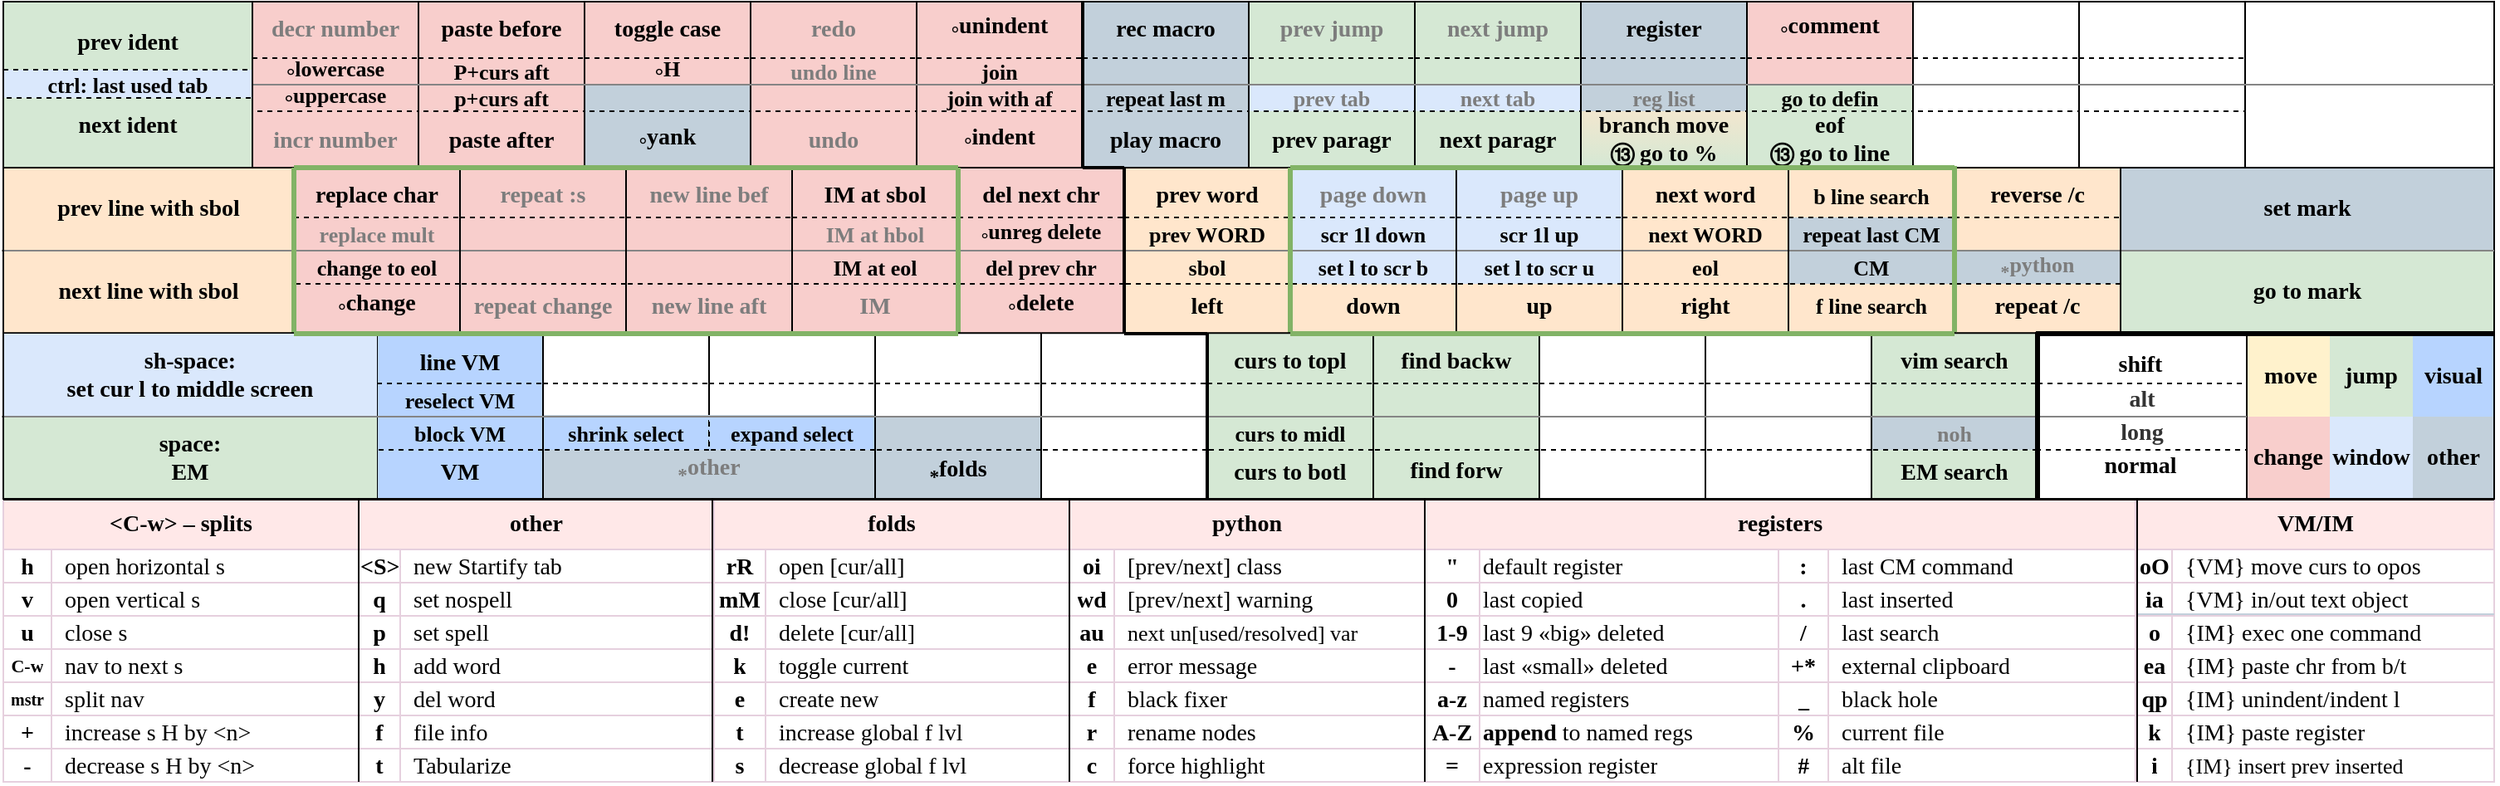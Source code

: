 <mxfile version="15.6.2" type="device"><diagram id="JBOeTAjtFibPsP7cmS96" name="Page-1"><mxGraphModel dx="1185" dy="659" grid="1" gridSize="10" guides="1" tooltips="1" connect="1" arrows="1" fold="1" page="1" pageScale="1" pageWidth="827" pageHeight="1169" math="0" shadow="0"><root><mxCell id="0"/><mxCell id="1" parent="0"/><mxCell id="7uXQrgNepp-OzBL5ExT0-256" value="" style="rounded=0;whiteSpace=wrap;html=1;" parent="1" vertex="1"><mxGeometry x="1" y="1" width="1500" height="300" as="geometry"/></mxCell><mxCell id="7uXQrgNepp-OzBL5ExT0-257" value="&lt;br&gt;&lt;div&gt;left&lt;/div&gt;" style="text;html=1;align=center;verticalAlign=middle;whiteSpace=wrap;rounded=0;fontFamily=Consolas;fontSize=14;fontStyle=1;spacingTop=0;fillColor=#ffe6cc;" parent="1" vertex="1"><mxGeometry x="676" y="151" width="100" height="50" as="geometry"/></mxCell><mxCell id="7uXQrgNepp-OzBL5ExT0-258" value="&lt;div&gt;&lt;br&gt;&lt;/div&gt;&lt;div style=&quot;font-size: 14px&quot;&gt;down&lt;/div&gt;" style="text;html=1;align=center;verticalAlign=middle;whiteSpace=wrap;rounded=0;fontFamily=Consolas;fontSize=14;fontStyle=1;spacingTop=0;fillColor=#ffe6cc;" parent="1" vertex="1"><mxGeometry x="776" y="151" width="100" height="50" as="geometry"/></mxCell><mxCell id="7uXQrgNepp-OzBL5ExT0-259" value="&lt;br&gt;&lt;div&gt;up&lt;/div&gt;" style="text;html=1;align=center;verticalAlign=middle;whiteSpace=wrap;rounded=0;fontFamily=Consolas;fontSize=14;fontStyle=1;spacingTop=0;fillColor=#ffe6cc;" parent="1" vertex="1"><mxGeometry x="876" y="151" width="100" height="50" as="geometry"/></mxCell><mxCell id="7uXQrgNepp-OzBL5ExT0-260" value="&lt;br&gt;&lt;div&gt;right&lt;/div&gt;" style="text;html=1;align=center;verticalAlign=middle;whiteSpace=wrap;rounded=0;fontFamily=Consolas;fontSize=14;fontStyle=1;spacingTop=0;fillColor=#ffe6cc;" parent="1" vertex="1"><mxGeometry x="976" y="151" width="100" height="50" as="geometry"/></mxCell><mxCell id="7uXQrgNepp-OzBL5ExT0-261" value="&lt;br&gt;&lt;div&gt;repeat /c&lt;br&gt;&lt;/div&gt;" style="text;html=1;align=center;verticalAlign=middle;whiteSpace=wrap;rounded=0;fontFamily=Consolas;fontSize=14;fontStyle=1;spacingTop=0;fillColor=#FFE6CC;" parent="1" vertex="1"><mxGeometry x="1176" y="151" width="100" height="50" as="geometry"/></mxCell><mxCell id="7uXQrgNepp-OzBL5ExT0-262" value="&lt;div&gt;page down&lt;/div&gt;&lt;div&gt;&lt;br&gt;&lt;/div&gt;" style="text;html=1;align=center;verticalAlign=middle;whiteSpace=wrap;rounded=0;fontFamily=Consolas;fontSize=14;fontStyle=1;spacingBottom=0;fillColor=#DAE8FC;fontColor=#7D7D7D;" parent="1" vertex="1"><mxGeometry x="776" y="101" width="100" height="50" as="geometry"/></mxCell><mxCell id="7uXQrgNepp-OzBL5ExT0-263" value="&lt;div&gt;page up&lt;/div&gt;&lt;div&gt;&lt;br&gt;&lt;/div&gt;" style="text;html=1;align=center;verticalAlign=middle;whiteSpace=wrap;rounded=0;fontFamily=Consolas;fontSize=14;fontStyle=1;spacingBottom=0;fillColor=#DAE8FC;fontColor=#7D7D7D;" parent="1" vertex="1"><mxGeometry x="876" y="101" width="100" height="50" as="geometry"/></mxCell><mxCell id="7uXQrgNepp-OzBL5ExT0-264" value="&lt;div&gt;reverse /c&lt;/div&gt;&lt;div&gt;&lt;br&gt;&lt;/div&gt;" style="text;html=1;align=center;verticalAlign=middle;whiteSpace=wrap;rounded=0;fontFamily=Consolas;fontSize=14;fontStyle=1;glass=0;shadow=0;sketch=0;spacingBottom=0;fillColor=#FFE6CC;" parent="1" vertex="1"><mxGeometry x="1176" y="101" width="100" height="50" as="geometry"/></mxCell><mxCell id="7uXQrgNepp-OzBL5ExT0-265" value="&lt;div&gt;&lt;br&gt;&lt;/div&gt;&lt;div&gt;&lt;sub&gt;°&lt;/sub&gt;change&lt;/div&gt;" style="text;html=1;align=center;verticalAlign=middle;whiteSpace=wrap;rounded=0;fontFamily=Consolas;fontSize=14;fontStyle=1;fillColor=#F8CECC;" parent="1" vertex="1"><mxGeometry x="176" y="151" width="100" height="50" as="geometry"/></mxCell><mxCell id="7uXQrgNepp-OzBL5ExT0-266" value="&lt;div&gt;&lt;br&gt;&lt;/div&gt;&lt;div&gt;EM search&lt;/div&gt;" style="text;html=1;align=center;verticalAlign=middle;whiteSpace=wrap;rounded=0;fontFamily=Consolas;fontSize=14;fontStyle=1;fillColor=#D5E8D4;" parent="1" vertex="1"><mxGeometry x="1126" y="251" width="100" height="50" as="geometry"/></mxCell><mxCell id="7uXQrgNepp-OzBL5ExT0-267" value="&lt;div&gt;vim search&lt;/div&gt;&lt;div&gt;&lt;br&gt;&lt;/div&gt;" style="text;html=1;align=center;verticalAlign=middle;whiteSpace=wrap;rounded=0;fontFamily=Consolas;fontSize=14;fontStyle=1;fillColor=#D5E8D4;" parent="1" vertex="1"><mxGeometry x="1126" y="201" width="100" height="50" as="geometry"/></mxCell><mxCell id="7uXQrgNepp-OzBL5ExT0-268" value="&lt;br&gt;IM" style="text;html=1;align=center;verticalAlign=middle;whiteSpace=wrap;rounded=0;fontFamily=Consolas;fontSize=14;fontStyle=1;spacingTop=0;fillColor=#F8CECC;fontColor=#7D7D7D;" parent="1" vertex="1"><mxGeometry x="476" y="151" width="100" height="50" as="geometry"/></mxCell><mxCell id="7uXQrgNepp-OzBL5ExT0-269" value="&lt;div style=&quot;font-size: 13px;&quot;&gt;b line search&lt;/div&gt;&lt;div style=&quot;font-size: 13px;&quot;&gt;&lt;br style=&quot;font-size: 13px;&quot;&gt;&lt;/div&gt;" style="text;html=1;align=center;verticalAlign=middle;whiteSpace=wrap;rounded=0;fontFamily=Consolas;fontSize=13;fontStyle=1;fillColor=#ffe6cc;spacingBottom=0;" parent="1" vertex="1"><mxGeometry x="1076" y="101" width="100" height="50" as="geometry"/></mxCell><mxCell id="7uXQrgNepp-OzBL5ExT0-270" value="&lt;div&gt;del next chr&lt;/div&gt;&lt;div&gt;&lt;br&gt;&lt;/div&gt;" style="text;html=1;align=center;verticalAlign=middle;whiteSpace=wrap;rounded=0;fontFamily=Consolas;fontSize=14;fontStyle=1;spacingBottom=0;fillColor=#F8CECC;" parent="1" vertex="1"><mxGeometry x="576" y="101" width="100" height="50" as="geometry"/></mxCell><mxCell id="7uXQrgNepp-OzBL5ExT0-271" value="&lt;div&gt;&lt;br&gt;&lt;/div&gt;&lt;div&gt;undo&lt;/div&gt;" style="text;html=1;align=center;verticalAlign=middle;whiteSpace=wrap;rounded=0;fontFamily=Consolas;fontSize=14;fontStyle=1;fillColor=#F8CECC;fontColor=#7D7D7D;" parent="1" vertex="1"><mxGeometry x="451" y="51" width="100" height="50" as="geometry"/></mxCell><mxCell id="7uXQrgNepp-OzBL5ExT0-272" value="&lt;div&gt;redo&lt;/div&gt;&lt;div&gt;&lt;br&gt;&lt;/div&gt;" style="text;html=1;align=center;verticalAlign=middle;whiteSpace=wrap;rounded=0;fontFamily=Consolas;fontSize=14;fontStyle=1;fillColor=#F8CECC;fontColor=#7D7D7D;" parent="1" vertex="1"><mxGeometry x="451" y="1" width="100" height="50" as="geometry"/></mxCell><mxCell id="7uXQrgNepp-OzBL5ExT0-273" value="&lt;br&gt;&lt;div&gt;f line search&lt;/div&gt;" style="text;html=1;align=center;verticalAlign=middle;whiteSpace=wrap;rounded=0;fontFamily=Consolas;fontSize=13;fontStyle=1;fillColor=#ffe6cc;spacingTop=0;" parent="1" vertex="1"><mxGeometry x="1076" y="151" width="100" height="50" as="geometry"/></mxCell><mxCell id="7uXQrgNepp-OzBL5ExT0-274" value="&lt;br&gt;&lt;div&gt;play macro&lt;/div&gt;" style="text;html=1;align=center;verticalAlign=middle;whiteSpace=wrap;rounded=0;fontFamily=Consolas;fontSize=14;fontStyle=1;spacingLeft=0;fillColor=#C2D0DB;" parent="1" vertex="1"><mxGeometry x="651" y="51" width="100" height="50" as="geometry"/></mxCell><mxCell id="7uXQrgNepp-OzBL5ExT0-275" value="&lt;div&gt;line VM&lt;/div&gt;&lt;div&gt;&lt;br&gt;&lt;/div&gt;" style="text;html=1;align=center;verticalAlign=middle;whiteSpace=wrap;rounded=0;fontFamily=Consolas;fontSize=14;fontStyle=1;spacingBottom=0;spacingTop=0;fillColor=#B7D4FF;" parent="1" vertex="1"><mxGeometry x="226" y="202" width="100" height="50" as="geometry"/></mxCell><mxCell id="7uXQrgNepp-OzBL5ExT0-276" value="" style="endArrow=none;html=1;strokeColor=#000000;" parent="1" edge="1"><mxGeometry width="50" height="50" relative="1" as="geometry"><mxPoint x="176" y="101" as="sourcePoint"/><mxPoint x="176" y="201" as="targetPoint"/></mxGeometry></mxCell><mxCell id="7uXQrgNepp-OzBL5ExT0-277" value="" style="endArrow=none;html=1;strokeColor=#000000;" parent="1" edge="1"><mxGeometry width="50" height="50" relative="1" as="geometry"><mxPoint x="576" y="101" as="sourcePoint"/><mxPoint x="576" y="201" as="targetPoint"/></mxGeometry></mxCell><mxCell id="7uXQrgNepp-OzBL5ExT0-278" value="" style="endArrow=none;html=1;strokeColor=#000000;" parent="1" edge="1"><mxGeometry width="50" height="50" relative="1" as="geometry"><mxPoint x="776" y="101" as="sourcePoint"/><mxPoint x="776" y="201" as="targetPoint"/></mxGeometry></mxCell><mxCell id="7uXQrgNepp-OzBL5ExT0-279" value="" style="endArrow=none;html=1;strokeColor=#000000;" parent="1" edge="1"><mxGeometry width="50" height="50" relative="1" as="geometry"><mxPoint x="1176" y="101" as="sourcePoint"/><mxPoint x="1176" y="201" as="targetPoint"/></mxGeometry></mxCell><mxCell id="7uXQrgNepp-OzBL5ExT0-280" value="" style="endArrow=none;html=1;strokeColor=#000000;" parent="1" edge="1"><mxGeometry width="50" height="50" relative="1" as="geometry"><mxPoint x="1276" y="101" as="sourcePoint"/><mxPoint x="1276" y="201" as="targetPoint"/></mxGeometry></mxCell><mxCell id="7uXQrgNepp-OzBL5ExT0-281" value="" style="endArrow=none;html=1;strokeColor=#000000;" parent="1" edge="1"><mxGeometry width="50" height="50" relative="1" as="geometry"><mxPoint x="1226" y="201" as="sourcePoint"/><mxPoint x="1226" y="301" as="targetPoint"/></mxGeometry></mxCell><mxCell id="7uXQrgNepp-OzBL5ExT0-283" value="" style="endArrow=none;html=1;strokeColor=#858585;strokeWidth=1;" parent="1" edge="1"><mxGeometry width="50" height="50" relative="1" as="geometry"><mxPoint x="176" y="151" as="sourcePoint"/><mxPoint x="176" y="151" as="targetPoint"/></mxGeometry></mxCell><mxCell id="7uXQrgNepp-OzBL5ExT0-284" value="" style="endArrow=none;html=1;strokeColor=#858585;strokeWidth=1;" parent="1" edge="1"><mxGeometry width="50" height="50" relative="1" as="geometry"><mxPoint x="276" y="151" as="sourcePoint"/><mxPoint x="276" y="151" as="targetPoint"/></mxGeometry></mxCell><mxCell id="7uXQrgNepp-OzBL5ExT0-285" value="" style="endArrow=none;html=1;strokeColor=#858585;strokeWidth=1;" parent="1" edge="1"><mxGeometry width="50" height="50" relative="1" as="geometry"><mxPoint x="376" y="151" as="sourcePoint"/><mxPoint x="376" y="151" as="targetPoint"/></mxGeometry></mxCell><mxCell id="7uXQrgNepp-OzBL5ExT0-286" value="" style="endArrow=none;html=1;strokeColor=#858585;strokeWidth=1;" parent="1" target="7uXQrgNepp-OzBL5ExT0-457" edge="1"><mxGeometry width="50" height="50" relative="1" as="geometry"><mxPoint x="776" y="151" as="sourcePoint"/><mxPoint x="1276" y="151" as="targetPoint"/></mxGeometry></mxCell><mxCell id="7uXQrgNepp-OzBL5ExT0-287" value="" style="endArrow=none;html=1;strokeColor=#858585;strokeWidth=1;" parent="1" source="7uXQrgNepp-OzBL5ExT0-457" target="7uXQrgNepp-OzBL5ExT0-456" edge="1"><mxGeometry width="50" height="50" relative="1" as="geometry"><mxPoint x="876" y="151" as="sourcePoint"/><mxPoint x="1276" y="151" as="targetPoint"/></mxGeometry></mxCell><mxCell id="7uXQrgNepp-OzBL5ExT0-288" value="" style="endArrow=none;html=1;strokeColor=#858585;strokeWidth=1;" parent="1" source="7uXQrgNepp-OzBL5ExT0-456" edge="1"><mxGeometry width="50" height="50" relative="1" as="geometry"><mxPoint x="976" y="151" as="sourcePoint"/><mxPoint x="976" y="151" as="targetPoint"/></mxGeometry></mxCell><mxCell id="7uXQrgNepp-OzBL5ExT0-289" value="normal" style="text;html=1;align=center;verticalAlign=middle;whiteSpace=wrap;rounded=0;fontFamily=Consolas;fontSize=14;fontStyle=1;spacingTop=10;" parent="1" vertex="1"><mxGeometry x="1226" y="251" width="124" height="49" as="geometry"/></mxCell><mxCell id="7uXQrgNepp-OzBL5ExT0-290" value="shift" style="text;html=1;align=center;verticalAlign=middle;whiteSpace=wrap;rounded=0;fontFamily=Consolas;fontSize=14;fontStyle=1;spacingBottom=12;" parent="1" vertex="1"><mxGeometry x="1226" y="201" width="124" height="50" as="geometry"/></mxCell><mxCell id="7uXQrgNepp-OzBL5ExT0-291" value="alt" style="text;html=1;align=center;verticalAlign=middle;whiteSpace=wrap;rounded=0;fontFamily=Consolas;fontSize=14;fontStyle=1;dashed=1;fontColor=#333333;strokeColor=#000000;labelBackgroundColor=none;" parent="1" vertex="1"><mxGeometry x="1226" y="231" width="126" height="20" as="geometry"/></mxCell><mxCell id="7uXQrgNepp-OzBL5ExT0-293" value="&lt;div&gt;prev line with sbol&lt;/div&gt;" style="text;html=1;align=center;verticalAlign=middle;whiteSpace=wrap;rounded=0;fontFamily=Consolas;fontSize=14;fontStyle=1;spacingTop=0;spacingBottom=0;fillColor=#FFE6CC;" parent="1" vertex="1"><mxGeometry x="1" y="101" width="175" height="50" as="geometry"/></mxCell><mxCell id="7uXQrgNepp-OzBL5ExT0-294" value="&lt;div&gt;prev ident&lt;/div&gt;" style="text;html=1;align=center;verticalAlign=middle;whiteSpace=wrap;rounded=0;fontFamily=Consolas;fontSize=14;fontStyle=1;spacingLeft=0;spacingBottom=0;fillColor=#D5E8D4;" parent="1" vertex="1"><mxGeometry x="1" y="1" width="150" height="50" as="geometry"/></mxCell><mxCell id="7uXQrgNepp-OzBL5ExT0-295" value="next ident" style="text;html=1;align=center;verticalAlign=middle;whiteSpace=wrap;rounded=0;fontFamily=Consolas;fontSize=14;fontStyle=1;spacingLeft=0;spacingBottom=0;fillColor=#D5E8D4;spacingTop=0;" parent="1" vertex="1"><mxGeometry x="1" y="51" width="150" height="50" as="geometry"/></mxCell><mxCell id="7uXQrgNepp-OzBL5ExT0-296" value="go to mark" style="text;html=1;align=center;verticalAlign=middle;whiteSpace=wrap;rounded=0;fontFamily=Consolas;fontSize=14;fontStyle=1;fillColor=#D5E8D4;spacingTop=0;" parent="1" vertex="1"><mxGeometry x="1276" y="151" width="225" height="50" as="geometry"/></mxCell><mxCell id="7uXQrgNepp-OzBL5ExT0-297" value="&lt;div&gt;rec macro&lt;/div&gt;&lt;div&gt;&lt;br&gt;&lt;/div&gt;" style="text;html=1;align=center;verticalAlign=middle;whiteSpace=wrap;rounded=0;fontFamily=Consolas;fontSize=14;fontStyle=1;spacingLeft=0;fillColor=#C2D0DB;" parent="1" vertex="1"><mxGeometry x="651" y="1" width="100" height="50" as="geometry"/></mxCell><mxCell id="7uXQrgNepp-OzBL5ExT0-298" value="&lt;br&gt;&lt;div&gt;&lt;sub&gt;°&lt;/sub&gt;yank&lt;/div&gt;" style="text;html=1;align=center;verticalAlign=middle;whiteSpace=wrap;rounded=0;fontFamily=Consolas;fontSize=14;fontStyle=1;fillColor=#C2D0DB;" parent="1" vertex="1"><mxGeometry x="351" y="51" width="100" height="50" as="geometry"/></mxCell><mxCell id="7uXQrgNepp-OzBL5ExT0-299" value="" style="text;html=1;align=center;verticalAlign=middle;whiteSpace=wrap;rounded=0;fontFamily=Consolas;fontSize=14;fontStyle=1;" parent="1" vertex="1"><mxGeometry x="576" y="151" width="100" height="50" as="geometry"/></mxCell><mxCell id="7uXQrgNepp-OzBL5ExT0-300" value="" style="endArrow=none;html=1;strokeColor=#858585;strokeWidth=1;" parent="1" edge="1"><mxGeometry width="50" height="50" relative="1" as="geometry"><mxPoint x="226" y="251" as="sourcePoint"/><mxPoint x="226" y="251" as="targetPoint"/></mxGeometry></mxCell><mxCell id="7uXQrgNepp-OzBL5ExT0-301" value="&lt;div&gt;next line with sbol&lt;/div&gt;" style="text;html=1;align=center;verticalAlign=middle;whiteSpace=wrap;rounded=0;fontFamily=Consolas;fontSize=14;fontStyle=1;spacingLeft=0;spacingBottom=0;spacingTop=0;fillColor=#FFE6CC;" parent="1" vertex="1"><mxGeometry x="1" y="151" width="175" height="50" as="geometry"/></mxCell><mxCell id="7uXQrgNepp-OzBL5ExT0-302" value="&lt;br&gt;&lt;div&gt;incr number&lt;/div&gt;" style="text;html=1;align=center;verticalAlign=middle;whiteSpace=wrap;rounded=0;fontFamily=Consolas;fontSize=14;fontStyle=1;spacingTop=0;fillColor=#F8CECC;fontColor=#7D7D7D;" parent="1" vertex="1"><mxGeometry x="151" y="51" width="100" height="50" as="geometry"/></mxCell><mxCell id="7uXQrgNepp-OzBL5ExT0-304" value="&lt;br&gt;&lt;div&gt;&lt;sub&gt;°&lt;/sub&gt;indent&lt;/div&gt;" style="text;html=1;align=center;verticalAlign=middle;whiteSpace=wrap;rounded=0;fontFamily=Consolas;fontSize=14;fontStyle=1;spacingLeft=0;fillColor=#F8CECC;" parent="1" vertex="1"><mxGeometry x="551" y="51" width="100" height="50" as="geometry"/></mxCell><mxCell id="7uXQrgNepp-OzBL5ExT0-305" value="&lt;div&gt;move&lt;br&gt;&lt;/div&gt;" style="text;html=1;fillColor=#fff2cc;align=center;verticalAlign=middle;whiteSpace=wrap;rounded=0;fontFamily=Consolas;fontSize=14;fontStyle=1;spacingLeft=3;" parent="1" vertex="1"><mxGeometry x="1352" y="202" width="50" height="49" as="geometry"/></mxCell><mxCell id="7uXQrgNepp-OzBL5ExT0-306" value="jump" style="text;html=1;align=center;verticalAlign=middle;whiteSpace=wrap;rounded=0;fontFamily=Consolas;fontSize=14;fontStyle=1;fillColor=#D5E8D4;" parent="1" vertex="1"><mxGeometry x="1402" y="202" width="50" height="49" as="geometry"/></mxCell><mxCell id="7uXQrgNepp-OzBL5ExT0-307" value="window" style="text;html=1;align=center;verticalAlign=middle;whiteSpace=wrap;rounded=0;fontFamily=Consolas;fontSize=14;fontStyle=1;glass=0;shadow=0;sketch=0;fillColor=#DAE8FC;" parent="1" vertex="1"><mxGeometry x="1402" y="251" width="50" height="50" as="geometry"/></mxCell><mxCell id="7uXQrgNepp-OzBL5ExT0-308" value="change" style="text;html=1;fillColor=#f8cecc;align=center;verticalAlign=middle;whiteSpace=wrap;rounded=0;fontFamily=Consolas;fontSize=14;fontStyle=1;" parent="1" vertex="1"><mxGeometry x="1352" y="251" width="50" height="50" as="geometry"/></mxCell><mxCell id="7uXQrgNepp-OzBL5ExT0-309" value="visual" style="text;html=1;align=center;verticalAlign=middle;whiteSpace=wrap;rounded=0;fontFamily=Consolas;fontSize=14;fontStyle=1;fillColor=#B7D4FF;" parent="1" vertex="1"><mxGeometry x="1452" y="202" width="49" height="49" as="geometry"/></mxCell><mxCell id="7uXQrgNepp-OzBL5ExT0-310" value="other" style="text;html=1;align=center;verticalAlign=middle;whiteSpace=wrap;rounded=0;fontFamily=Consolas;fontSize=14;fontStyle=1;glass=0;shadow=0;sketch=0;fillColor=#C2D0DB;" parent="1" vertex="1"><mxGeometry x="1452" y="251" width="49" height="50" as="geometry"/></mxCell><mxCell id="7uXQrgNepp-OzBL5ExT0-311" value="&lt;br&gt;&lt;div&gt;paste after&lt;/div&gt;" style="text;html=1;align=center;verticalAlign=middle;whiteSpace=wrap;rounded=0;fontFamily=Consolas;fontSize=14;fontStyle=1;spacingTop=0;fillColor=#F8CECC;" parent="1" vertex="1"><mxGeometry x="251" y="51" width="100" height="50" as="geometry"/></mxCell><mxCell id="7uXQrgNepp-OzBL5ExT0-312" value="&lt;br&gt;&lt;div&gt;&lt;sub&gt;*&lt;/sub&gt;folds&lt;/div&gt;" style="text;html=1;align=center;verticalAlign=middle;whiteSpace=wrap;rounded=0;fontFamily=Consolas;fontSize=14;fontStyle=1;fillColor=#C2D0DB;" parent="1" vertex="1"><mxGeometry x="526" y="251" width="100" height="50" as="geometry"/></mxCell><mxCell id="7uXQrgNepp-OzBL5ExT0-313" value="&lt;br&gt;&lt;div&gt;curs to botl&lt;/div&gt;" style="text;html=1;align=center;verticalAlign=middle;whiteSpace=wrap;rounded=0;fontFamily=Consolas;fontSize=14;fontStyle=1;spacingTop=0;fillColor=#D5E8D4;" parent="1" vertex="1"><mxGeometry x="726" y="251" width="100" height="50" as="geometry"/></mxCell><mxCell id="7uXQrgNepp-OzBL5ExT0-314" value="&lt;div&gt;curs to topl&lt;/div&gt;&lt;div&gt;&lt;br&gt;&lt;/div&gt;" style="text;html=1;align=center;verticalAlign=middle;whiteSpace=wrap;rounded=0;fontFamily=Consolas;fontSize=14;fontStyle=1;spacingTop=0;fillColor=#D5E8D4;" parent="1" vertex="1"><mxGeometry x="726" y="201" width="100" height="50" as="geometry"/></mxCell><mxCell id="7uXQrgNepp-OzBL5ExT0-316" value="&lt;br&gt;&lt;div&gt;VM&lt;/div&gt;" style="text;html=1;align=center;verticalAlign=middle;whiteSpace=wrap;rounded=0;fontFamily=Consolas;fontSize=14;fontStyle=1;spacingBottom=0;spacingTop=0;fillColor=#B7D4FF;" parent="1" vertex="1"><mxGeometry x="226" y="251" width="100" height="50" as="geometry"/></mxCell><mxCell id="7uXQrgNepp-OzBL5ExT0-319" value="&lt;div&gt;&lt;br&gt;&lt;/div&gt;&lt;div&gt;eof&lt;/div&gt;&lt;div&gt;⑬ go to line&lt;br&gt;&lt;/div&gt;" style="text;html=1;align=center;verticalAlign=middle;whiteSpace=wrap;rounded=0;fontFamily=Consolas;fontSize=14;fontStyle=1;spacingBottom=0;spacingTop=0;fillColor=#D5E8D4;" parent="1" vertex="1"><mxGeometry x="1051" y="51" width="100" height="50" as="geometry"/></mxCell><mxCell id="7uXQrgNepp-OzBL5ExT0-320" value="&lt;div&gt;&lt;sub&gt;°&lt;/sub&gt;comment&lt;/div&gt;&lt;div&gt;&lt;br&gt;&lt;/div&gt;" style="text;html=1;align=center;verticalAlign=middle;whiteSpace=wrap;rounded=0;fontFamily=Consolas;fontSize=14;fontStyle=1;spacingBottom=0;spacingTop=0;fillColor=#F8CECC;" parent="1" vertex="1"><mxGeometry x="1051" y="1" width="100" height="50" as="geometry"/></mxCell><mxCell id="7uXQrgNepp-OzBL5ExT0-322" value="&lt;br&gt;&lt;div&gt;prev paragr&lt;br&gt;&lt;/div&gt;" style="text;html=1;align=center;verticalAlign=middle;whiteSpace=wrap;rounded=0;fontFamily=Consolas;fontSize=14;fontStyle=1;spacingTop=0;fillColor=#D5E8D4;" parent="1" vertex="1"><mxGeometry x="751" y="51" width="100" height="50" as="geometry"/></mxCell><mxCell id="7uXQrgNepp-OzBL5ExT0-323" value="&lt;br&gt;&lt;div&gt;next paragr&lt;br&gt;&lt;/div&gt;" style="text;html=1;align=center;verticalAlign=middle;whiteSpace=wrap;rounded=0;fontFamily=Consolas;fontSize=14;fontStyle=1;spacingTop=0;fillColor=#D5E8D4;" parent="1" vertex="1"><mxGeometry x="851" y="51" width="100" height="50" as="geometry"/></mxCell><mxCell id="7uXQrgNepp-OzBL5ExT0-324" value="&lt;div&gt;&lt;br&gt;&lt;/div&gt;&lt;div&gt;branch move&lt;/div&gt;&lt;div&gt;⑬ go to %&lt;br&gt;&lt;/div&gt;" style="text;html=1;align=center;verticalAlign=middle;whiteSpace=wrap;rounded=0;fontFamily=Consolas;fontSize=14;fontStyle=1;fillColor=#D5E8D4;gradientColor=#FFE6CC;gradientDirection=north;" parent="1" vertex="1"><mxGeometry x="951" y="51" width="100" height="50" as="geometry"/></mxCell><mxCell id="7uXQrgNepp-OzBL5ExT0-327" value="&lt;div&gt;replace char&lt;/div&gt;&lt;div&gt;&lt;br&gt;&lt;/div&gt;" style="text;html=1;align=center;verticalAlign=middle;whiteSpace=wrap;rounded=0;fontFamily=Consolas;fontSize=14;fontStyle=1;fillColor=#F8CECC;" parent="1" vertex="1"><mxGeometry x="176" y="101" width="100" height="50" as="geometry"/></mxCell><mxCell id="7uXQrgNepp-OzBL5ExT0-328" value="&lt;div&gt;&lt;br&gt;&lt;/div&gt;&lt;div&gt;new line aft&lt;br&gt;&lt;/div&gt;" style="text;html=1;align=center;verticalAlign=middle;whiteSpace=wrap;rounded=0;fontFamily=Consolas;fontSize=14;fontStyle=1;fillColor=#F8CECC;fontColor=#7D7D7D;" parent="1" vertex="1"><mxGeometry x="376" y="151" width="100" height="50" as="geometry"/></mxCell><mxCell id="7uXQrgNepp-OzBL5ExT0-329" value="&lt;div&gt;register&lt;/div&gt;&lt;div&gt;&lt;br&gt;&lt;/div&gt;" style="text;html=1;align=center;verticalAlign=middle;whiteSpace=wrap;rounded=0;fontFamily=Consolas;fontSize=14;fontStyle=1;spacingTop=0;fillColor=#C2D0DB;" parent="1" vertex="1"><mxGeometry x="951" y="1" width="100" height="50" as="geometry"/></mxCell><mxCell id="7uXQrgNepp-OzBL5ExT0-330" value="set mark" style="text;html=1;align=center;verticalAlign=middle;whiteSpace=wrap;rounded=0;fontFamily=Consolas;fontSize=14;fontStyle=1;spacingTop=0;fillColor=#C2D0DB;" parent="1" vertex="1"><mxGeometry x="1276" y="101" width="225" height="50" as="geometry"/></mxCell><mxCell id="7uXQrgNepp-OzBL5ExT0-331" value="&lt;div&gt;&lt;br&gt;&lt;/div&gt;&lt;div&gt;&lt;sub&gt;°&lt;/sub&gt;delete&lt;/div&gt;" style="text;html=1;align=center;verticalAlign=middle;whiteSpace=wrap;rounded=0;fontFamily=Consolas;fontSize=14;fontStyle=1;spacingBottom=0;fillColor=#F8CECC;" parent="1" vertex="1"><mxGeometry x="576" y="151" width="100" height="50" as="geometry"/></mxCell><mxCell id="7uXQrgNepp-OzBL5ExT0-336" value="&lt;br&gt;&lt;div&gt;repeat change&lt;/div&gt;" style="text;html=1;align=center;verticalAlign=middle;whiteSpace=wrap;rounded=0;fontFamily=Consolas;fontSize=14;fontStyle=1;fillColor=#F8CECC;fontColor=#7D7D7D;" parent="1" vertex="1"><mxGeometry x="276" y="151" width="100" height="50" as="geometry"/></mxCell><mxCell id="7uXQrgNepp-OzBL5ExT0-337" value="" style="endArrow=none;html=1;strokeColor=#000000;strokeWidth=2;entryX=0;entryY=0;entryDx=0;entryDy=0;exitX=1;exitY=1;exitDx=0;exitDy=0;" parent="1" source="7uXQrgNepp-OzBL5ExT0-310" edge="1"><mxGeometry width="50" height="50" relative="1" as="geometry"><mxPoint x="686.0" y="111" as="sourcePoint"/><mxPoint x="1" y="301" as="targetPoint"/></mxGeometry></mxCell><mxCell id="7uXQrgNepp-OzBL5ExT0-338" value="&amp;lt;C-w&amp;gt; – splits" style="shape=table;html=1;whiteSpace=wrap;startSize=30;container=1;collapsible=0;childLayout=tableLayout;fixedRows=1;rowLines=0;fontStyle=1;align=center;fontSize=14;fillColor=#FFE8E8;gradientColor=none;fontFamily=Consolas;swimlaneFillColor=#ffffff;strokeColor=#E6D0DE;" parent="1" vertex="1"><mxGeometry x="1" y="301" width="214" height="170" as="geometry"/></mxCell><mxCell id="7uXQrgNepp-OzBL5ExT0-339" value="" style="shape=partialRectangle;html=1;whiteSpace=wrap;collapsible=0;dropTarget=0;pointerEvents=0;fillColor=none;top=0;left=0;bottom=1;right=0;points=[[0,0.5],[1,0.5]];portConstraint=eastwest;fontFamily=Consolas;fontSize=14;strokeColor=#E6D0DE;" parent="7uXQrgNepp-OzBL5ExT0-338" vertex="1"><mxGeometry y="30" width="214" height="20" as="geometry"/></mxCell><mxCell id="7uXQrgNepp-OzBL5ExT0-340" value="h" style="shape=partialRectangle;html=1;whiteSpace=wrap;connectable=0;fillColor=none;top=0;left=0;bottom=0;right=0;overflow=hidden;fontStyle=1;fontFamily=Consolas;fontSize=14;strokeColor=#E6D0DE;" parent="7uXQrgNepp-OzBL5ExT0-339" vertex="1"><mxGeometry width="29" height="20" as="geometry"><mxRectangle width="29" height="20" as="alternateBounds"/></mxGeometry></mxCell><mxCell id="7uXQrgNepp-OzBL5ExT0-341" value="open horizontal s" style="shape=partialRectangle;html=1;whiteSpace=wrap;connectable=0;fillColor=none;top=0;left=0;bottom=0;right=0;align=left;spacingLeft=6;overflow=hidden;fontFamily=Consolas;fontSize=14;strokeColor=#E6D0DE;" parent="7uXQrgNepp-OzBL5ExT0-339" vertex="1"><mxGeometry x="29" width="185" height="20" as="geometry"><mxRectangle width="185" height="20" as="alternateBounds"/></mxGeometry></mxCell><mxCell id="7uXQrgNepp-OzBL5ExT0-342" style="shape=partialRectangle;html=1;whiteSpace=wrap;collapsible=0;dropTarget=0;pointerEvents=0;fillColor=none;top=0;left=0;bottom=1;right=0;points=[[0,0.5],[1,0.5]];portConstraint=eastwest;fontFamily=Consolas;fontSize=14;strokeColor=#E6D0DE;" parent="7uXQrgNepp-OzBL5ExT0-338" vertex="1"><mxGeometry y="50" width="214" height="20" as="geometry"/></mxCell><mxCell id="7uXQrgNepp-OzBL5ExT0-343" value="v" style="shape=partialRectangle;html=1;whiteSpace=wrap;connectable=0;fillColor=none;top=0;left=0;bottom=0;right=0;overflow=hidden;fontFamily=Consolas;fontStyle=1;fontSize=14;strokeColor=#E6D0DE;" parent="7uXQrgNepp-OzBL5ExT0-342" vertex="1"><mxGeometry width="29" height="20" as="geometry"><mxRectangle width="29" height="20" as="alternateBounds"/></mxGeometry></mxCell><mxCell id="7uXQrgNepp-OzBL5ExT0-344" value="open vertical s" style="shape=partialRectangle;html=1;whiteSpace=wrap;connectable=0;fillColor=none;top=0;left=0;bottom=0;right=0;align=left;spacingLeft=6;overflow=hidden;fontFamily=Consolas;fontSize=14;strokeColor=#E6D0DE;" parent="7uXQrgNepp-OzBL5ExT0-342" vertex="1"><mxGeometry x="29" width="185" height="20" as="geometry"><mxRectangle width="185" height="20" as="alternateBounds"/></mxGeometry></mxCell><mxCell id="7uXQrgNepp-OzBL5ExT0-345" style="shape=partialRectangle;html=1;whiteSpace=wrap;collapsible=0;dropTarget=0;pointerEvents=0;fillColor=none;top=0;left=0;bottom=1;right=0;points=[[0,0.5],[1,0.5]];portConstraint=eastwest;fontFamily=Consolas;fontSize=14;strokeColor=#E6D0DE;" parent="7uXQrgNepp-OzBL5ExT0-338" vertex="1"><mxGeometry y="70" width="214" height="20" as="geometry"/></mxCell><mxCell id="7uXQrgNepp-OzBL5ExT0-346" value="u" style="shape=partialRectangle;html=1;whiteSpace=wrap;connectable=0;fillColor=none;top=0;left=0;bottom=0;right=0;overflow=hidden;fontFamily=Consolas;fontStyle=1;fontSize=14;strokeColor=#E6D0DE;" parent="7uXQrgNepp-OzBL5ExT0-345" vertex="1"><mxGeometry width="29" height="20" as="geometry"><mxRectangle width="29" height="20" as="alternateBounds"/></mxGeometry></mxCell><mxCell id="7uXQrgNepp-OzBL5ExT0-347" value="close s" style="shape=partialRectangle;html=1;whiteSpace=wrap;connectable=0;fillColor=none;top=0;left=0;bottom=0;right=0;align=left;spacingLeft=6;overflow=hidden;fontFamily=Consolas;fontSize=14;strokeColor=#E6D0DE;" parent="7uXQrgNepp-OzBL5ExT0-345" vertex="1"><mxGeometry x="29" width="185" height="20" as="geometry"><mxRectangle width="185" height="20" as="alternateBounds"/></mxGeometry></mxCell><mxCell id="7uXQrgNepp-OzBL5ExT0-348" style="shape=partialRectangle;html=1;whiteSpace=wrap;collapsible=0;dropTarget=0;pointerEvents=0;fillColor=none;top=0;left=0;bottom=1;right=0;points=[[0,0.5],[1,0.5]];portConstraint=eastwest;fontFamily=Consolas;fontSize=14;strokeColor=#E6D0DE;" parent="7uXQrgNepp-OzBL5ExT0-338" vertex="1"><mxGeometry y="90" width="214" height="20" as="geometry"/></mxCell><mxCell id="7uXQrgNepp-OzBL5ExT0-349" value="C-w" style="shape=partialRectangle;html=1;whiteSpace=wrap;connectable=0;fillColor=none;top=0;left=0;bottom=0;right=0;overflow=hidden;fontFamily=Consolas;fontStyle=1;fontSize=11;strokeColor=#E6D0DE;" parent="7uXQrgNepp-OzBL5ExT0-348" vertex="1"><mxGeometry width="29" height="20" as="geometry"><mxRectangle width="29" height="20" as="alternateBounds"/></mxGeometry></mxCell><mxCell id="7uXQrgNepp-OzBL5ExT0-350" value="nav to next s" style="shape=partialRectangle;html=1;whiteSpace=wrap;connectable=0;fillColor=none;top=0;left=0;bottom=0;right=0;align=left;spacingLeft=6;overflow=hidden;fontFamily=Consolas;fontSize=14;strokeColor=#E6D0DE;" parent="7uXQrgNepp-OzBL5ExT0-348" vertex="1"><mxGeometry x="29" width="185" height="20" as="geometry"><mxRectangle width="185" height="20" as="alternateBounds"/></mxGeometry></mxCell><mxCell id="7uXQrgNepp-OzBL5ExT0-351" style="shape=partialRectangle;html=1;whiteSpace=wrap;collapsible=0;dropTarget=0;pointerEvents=0;fillColor=none;top=0;left=0;bottom=1;right=0;points=[[0,0.5],[1,0.5]];portConstraint=eastwest;fontFamily=Consolas;fontSize=14;strokeColor=#E6D0DE;" parent="7uXQrgNepp-OzBL5ExT0-338" vertex="1"><mxGeometry y="110" width="214" height="20" as="geometry"/></mxCell><mxCell id="7uXQrgNepp-OzBL5ExT0-352" value="mstr" style="shape=partialRectangle;html=1;whiteSpace=wrap;connectable=0;fillColor=none;top=0;left=0;bottom=0;right=0;overflow=hidden;fontFamily=Consolas;fontStyle=1;fontSize=10;strokeColor=#E6D0DE;" parent="7uXQrgNepp-OzBL5ExT0-351" vertex="1"><mxGeometry width="29" height="20" as="geometry"><mxRectangle width="29" height="20" as="alternateBounds"/></mxGeometry></mxCell><mxCell id="7uXQrgNepp-OzBL5ExT0-353" value="split nav" style="shape=partialRectangle;html=1;whiteSpace=wrap;connectable=0;fillColor=none;top=0;left=0;bottom=0;right=0;align=left;spacingLeft=6;overflow=hidden;fontFamily=Consolas;fontSize=14;strokeColor=#E6D0DE;" parent="7uXQrgNepp-OzBL5ExT0-351" vertex="1"><mxGeometry x="29" width="185" height="20" as="geometry"><mxRectangle width="185" height="20" as="alternateBounds"/></mxGeometry></mxCell><mxCell id="7uXQrgNepp-OzBL5ExT0-354" style="shape=partialRectangle;html=1;whiteSpace=wrap;collapsible=0;dropTarget=0;pointerEvents=0;fillColor=none;top=0;left=0;bottom=1;right=0;points=[[0,0.5],[1,0.5]];portConstraint=eastwest;fontFamily=Consolas;fontSize=14;strokeColor=#E6D0DE;" parent="7uXQrgNepp-OzBL5ExT0-338" vertex="1"><mxGeometry y="130" width="214" height="20" as="geometry"/></mxCell><mxCell id="7uXQrgNepp-OzBL5ExT0-355" value="+" style="shape=partialRectangle;html=1;whiteSpace=wrap;connectable=0;fillColor=none;top=0;left=0;bottom=0;right=0;overflow=hidden;fontFamily=Consolas;fontStyle=1;fontSize=14;strokeColor=#E6D0DE;" parent="7uXQrgNepp-OzBL5ExT0-354" vertex="1"><mxGeometry width="29" height="20" as="geometry"><mxRectangle width="29" height="20" as="alternateBounds"/></mxGeometry></mxCell><mxCell id="7uXQrgNepp-OzBL5ExT0-356" value="increase s H by &amp;lt;n&amp;gt;" style="shape=partialRectangle;html=1;whiteSpace=wrap;connectable=0;fillColor=none;top=0;left=0;bottom=0;right=0;align=left;spacingLeft=6;overflow=hidden;fontFamily=Consolas;fontSize=14;strokeColor=#E6D0DE;" parent="7uXQrgNepp-OzBL5ExT0-354" vertex="1"><mxGeometry x="29" width="185" height="20" as="geometry"><mxRectangle width="185" height="20" as="alternateBounds"/></mxGeometry></mxCell><mxCell id="7uXQrgNepp-OzBL5ExT0-357" style="shape=partialRectangle;html=1;whiteSpace=wrap;collapsible=0;dropTarget=0;pointerEvents=0;fillColor=none;top=0;left=0;bottom=1;right=0;points=[[0,0.5],[1,0.5]];portConstraint=eastwest;fontFamily=Consolas;fontSize=14;strokeColor=#E6D0DE;" parent="7uXQrgNepp-OzBL5ExT0-338" vertex="1"><mxGeometry y="150" width="214" height="20" as="geometry"/></mxCell><mxCell id="7uXQrgNepp-OzBL5ExT0-358" value="-" style="shape=partialRectangle;html=1;whiteSpace=wrap;connectable=0;fillColor=none;top=0;left=0;bottom=0;right=0;overflow=hidden;fontFamily=Consolas;fontStyle=1;fontSize=14;strokeColor=#E6D0DE;" parent="7uXQrgNepp-OzBL5ExT0-357" vertex="1"><mxGeometry width="29" height="20" as="geometry"><mxRectangle width="29" height="20" as="alternateBounds"/></mxGeometry></mxCell><mxCell id="7uXQrgNepp-OzBL5ExT0-359" value="decrease s H by &amp;lt;n&amp;gt;" style="shape=partialRectangle;html=1;whiteSpace=wrap;connectable=0;fillColor=none;top=0;left=0;bottom=0;right=0;align=left;spacingLeft=6;overflow=hidden;fontFamily=Consolas;fontSize=14;strokeColor=#E6D0DE;" parent="7uXQrgNepp-OzBL5ExT0-357" vertex="1"><mxGeometry x="29" width="185" height="20" as="geometry"><mxRectangle width="185" height="20" as="alternateBounds"/></mxGeometry></mxCell><mxCell id="7uXQrgNepp-OzBL5ExT0-360" value="python" style="shape=table;html=1;whiteSpace=wrap;startSize=30;container=1;collapsible=0;childLayout=tableLayout;fixedRows=1;rowLines=0;fontStyle=1;align=center;fontSize=14;fillColor=#FFE8E8;gradientColor=none;fontFamily=Consolas;swimlaneFillColor=#ffffff;strokeColor=#E6D0DE;" parent="1" vertex="1"><mxGeometry x="643" y="301" width="214" height="170" as="geometry"/></mxCell><mxCell id="7uXQrgNepp-OzBL5ExT0-361" value="" style="shape=partialRectangle;html=1;whiteSpace=wrap;collapsible=0;dropTarget=0;pointerEvents=0;fillColor=none;top=0;left=0;bottom=1;right=0;points=[[0,0.5],[1,0.5]];portConstraint=eastwest;fontFamily=Consolas;fontSize=14;strokeColor=#E6D0DE;" parent="7uXQrgNepp-OzBL5ExT0-360" vertex="1"><mxGeometry y="30" width="214" height="20" as="geometry"/></mxCell><mxCell id="7uXQrgNepp-OzBL5ExT0-362" value="oi" style="shape=partialRectangle;html=1;whiteSpace=wrap;connectable=0;fillColor=none;top=0;left=0;bottom=0;right=0;overflow=hidden;fontStyle=1;fontFamily=Consolas;fontSize=14;strokeColor=#E6D0DE;" parent="7uXQrgNepp-OzBL5ExT0-361" vertex="1"><mxGeometry width="27" height="20" as="geometry"><mxRectangle width="27" height="20" as="alternateBounds"/></mxGeometry></mxCell><mxCell id="7uXQrgNepp-OzBL5ExT0-363" value="[prev/next] class" style="shape=partialRectangle;html=1;whiteSpace=wrap;connectable=0;fillColor=none;top=0;left=0;bottom=0;right=0;align=left;spacingLeft=6;overflow=hidden;fontFamily=Consolas;fontSize=14;strokeColor=#E6D0DE;" parent="7uXQrgNepp-OzBL5ExT0-361" vertex="1"><mxGeometry x="27" width="187" height="20" as="geometry"><mxRectangle width="187" height="20" as="alternateBounds"/></mxGeometry></mxCell><mxCell id="7uXQrgNepp-OzBL5ExT0-364" style="shape=partialRectangle;html=1;whiteSpace=wrap;collapsible=0;dropTarget=0;pointerEvents=0;fillColor=none;top=0;left=0;bottom=1;right=0;points=[[0,0.5],[1,0.5]];portConstraint=eastwest;fontFamily=Consolas;fontSize=14;strokeColor=#E6D0DE;" parent="7uXQrgNepp-OzBL5ExT0-360" vertex="1"><mxGeometry y="50" width="214" height="20" as="geometry"/></mxCell><mxCell id="7uXQrgNepp-OzBL5ExT0-365" value="wd" style="shape=partialRectangle;html=1;whiteSpace=wrap;connectable=0;fillColor=none;top=0;left=0;bottom=0;right=0;overflow=hidden;fontFamily=Consolas;fontStyle=1;fontSize=14;strokeColor=#E6D0DE;" parent="7uXQrgNepp-OzBL5ExT0-364" vertex="1"><mxGeometry width="27" height="20" as="geometry"><mxRectangle width="27" height="20" as="alternateBounds"/></mxGeometry></mxCell><mxCell id="7uXQrgNepp-OzBL5ExT0-366" value="[prev/next] warning" style="shape=partialRectangle;html=1;whiteSpace=wrap;connectable=0;fillColor=none;top=0;left=0;bottom=0;right=0;align=left;spacingLeft=6;overflow=hidden;fontFamily=Consolas;fontSize=14;strokeColor=#E6D0DE;" parent="7uXQrgNepp-OzBL5ExT0-364" vertex="1"><mxGeometry x="27" width="187" height="20" as="geometry"><mxRectangle width="187" height="20" as="alternateBounds"/></mxGeometry></mxCell><mxCell id="7uXQrgNepp-OzBL5ExT0-367" style="shape=partialRectangle;html=1;whiteSpace=wrap;collapsible=0;dropTarget=0;pointerEvents=0;fillColor=none;top=0;left=0;bottom=1;right=0;points=[[0,0.5],[1,0.5]];portConstraint=eastwest;fontFamily=Consolas;fontSize=14;strokeColor=#E6D0DE;" parent="7uXQrgNepp-OzBL5ExT0-360" vertex="1"><mxGeometry y="70" width="214" height="20" as="geometry"/></mxCell><mxCell id="7uXQrgNepp-OzBL5ExT0-368" value="au" style="shape=partialRectangle;html=1;whiteSpace=wrap;connectable=0;fillColor=none;top=0;left=0;bottom=0;right=0;overflow=hidden;fontFamily=Consolas;fontStyle=1;fontSize=14;strokeColor=#E6D0DE;" parent="7uXQrgNepp-OzBL5ExT0-367" vertex="1"><mxGeometry width="27" height="20" as="geometry"><mxRectangle width="27" height="20" as="alternateBounds"/></mxGeometry></mxCell><mxCell id="7uXQrgNepp-OzBL5ExT0-369" value="next un[used/resolved] var" style="shape=partialRectangle;html=1;whiteSpace=wrap;connectable=0;fillColor=none;top=0;left=0;bottom=0;right=0;align=left;spacingLeft=6;overflow=hidden;fontFamily=Consolas;fontSize=13;strokeColor=#E6D0DE;" parent="7uXQrgNepp-OzBL5ExT0-367" vertex="1"><mxGeometry x="27" width="187" height="20" as="geometry"><mxRectangle width="187" height="20" as="alternateBounds"/></mxGeometry></mxCell><mxCell id="7uXQrgNepp-OzBL5ExT0-370" style="shape=partialRectangle;html=1;whiteSpace=wrap;collapsible=0;dropTarget=0;pointerEvents=0;fillColor=none;top=0;left=0;bottom=1;right=0;points=[[0,0.5],[1,0.5]];portConstraint=eastwest;fontFamily=Consolas;fontSize=14;strokeColor=#E6D0DE;" parent="7uXQrgNepp-OzBL5ExT0-360" vertex="1"><mxGeometry y="90" width="214" height="20" as="geometry"/></mxCell><mxCell id="7uXQrgNepp-OzBL5ExT0-371" value="e" style="shape=partialRectangle;html=1;whiteSpace=wrap;connectable=0;fillColor=none;top=0;left=0;bottom=0;right=0;overflow=hidden;fontFamily=Consolas;fontStyle=1;fontSize=14;strokeColor=#E6D0DE;" parent="7uXQrgNepp-OzBL5ExT0-370" vertex="1"><mxGeometry width="27" height="20" as="geometry"><mxRectangle width="27" height="20" as="alternateBounds"/></mxGeometry></mxCell><mxCell id="7uXQrgNepp-OzBL5ExT0-372" value="error message" style="shape=partialRectangle;html=1;whiteSpace=wrap;connectable=0;fillColor=none;top=0;left=0;bottom=0;right=0;align=left;spacingLeft=6;overflow=hidden;fontFamily=Consolas;fontSize=14;strokeColor=#E6D0DE;" parent="7uXQrgNepp-OzBL5ExT0-370" vertex="1"><mxGeometry x="27" width="187" height="20" as="geometry"><mxRectangle width="187" height="20" as="alternateBounds"/></mxGeometry></mxCell><mxCell id="7uXQrgNepp-OzBL5ExT0-373" style="shape=partialRectangle;html=1;whiteSpace=wrap;collapsible=0;dropTarget=0;pointerEvents=0;fillColor=none;top=0;left=0;bottom=1;right=0;points=[[0,0.5],[1,0.5]];portConstraint=eastwest;fontFamily=Consolas;fontSize=14;strokeColor=#E6D0DE;" parent="7uXQrgNepp-OzBL5ExT0-360" vertex="1"><mxGeometry y="110" width="214" height="20" as="geometry"/></mxCell><mxCell id="7uXQrgNepp-OzBL5ExT0-374" value="f" style="shape=partialRectangle;html=1;whiteSpace=wrap;connectable=0;fillColor=none;top=0;left=0;bottom=0;right=0;overflow=hidden;fontFamily=Consolas;fontStyle=1;fontSize=14;strokeColor=#E6D0DE;" parent="7uXQrgNepp-OzBL5ExT0-373" vertex="1"><mxGeometry width="27" height="20" as="geometry"><mxRectangle width="27" height="20" as="alternateBounds"/></mxGeometry></mxCell><mxCell id="7uXQrgNepp-OzBL5ExT0-375" value="black fixer" style="shape=partialRectangle;html=1;whiteSpace=wrap;connectable=0;fillColor=none;top=0;left=0;bottom=0;right=0;align=left;spacingLeft=6;overflow=hidden;fontFamily=Consolas;fontSize=14;strokeColor=#E6D0DE;" parent="7uXQrgNepp-OzBL5ExT0-373" vertex="1"><mxGeometry x="27" width="187" height="20" as="geometry"><mxRectangle width="187" height="20" as="alternateBounds"/></mxGeometry></mxCell><mxCell id="7uXQrgNepp-OzBL5ExT0-376" style="shape=partialRectangle;html=1;whiteSpace=wrap;collapsible=0;dropTarget=0;pointerEvents=0;fillColor=none;top=0;left=0;bottom=1;right=0;points=[[0,0.5],[1,0.5]];portConstraint=eastwest;fontFamily=Consolas;fontSize=14;strokeColor=#E6D0DE;" parent="7uXQrgNepp-OzBL5ExT0-360" vertex="1"><mxGeometry y="130" width="214" height="20" as="geometry"/></mxCell><mxCell id="7uXQrgNepp-OzBL5ExT0-377" value="r" style="shape=partialRectangle;html=1;whiteSpace=wrap;connectable=0;fillColor=none;top=0;left=0;bottom=0;right=0;overflow=hidden;fontFamily=Consolas;fontStyle=1;fontSize=14;strokeColor=#E6D0DE;" parent="7uXQrgNepp-OzBL5ExT0-376" vertex="1"><mxGeometry width="27" height="20" as="geometry"><mxRectangle width="27" height="20" as="alternateBounds"/></mxGeometry></mxCell><mxCell id="7uXQrgNepp-OzBL5ExT0-378" value="rename nodes" style="shape=partialRectangle;html=1;whiteSpace=wrap;connectable=0;fillColor=none;top=0;left=0;bottom=0;right=0;align=left;spacingLeft=6;overflow=hidden;fontFamily=Consolas;fontSize=14;strokeColor=#E6D0DE;" parent="7uXQrgNepp-OzBL5ExT0-376" vertex="1"><mxGeometry x="27" width="187" height="20" as="geometry"><mxRectangle width="187" height="20" as="alternateBounds"/></mxGeometry></mxCell><mxCell id="7uXQrgNepp-OzBL5ExT0-379" style="shape=partialRectangle;html=1;whiteSpace=wrap;collapsible=0;dropTarget=0;pointerEvents=0;fillColor=none;top=0;left=0;bottom=1;right=0;points=[[0,0.5],[1,0.5]];portConstraint=eastwest;fontFamily=Consolas;fontSize=14;strokeColor=#E6D0DE;" parent="7uXQrgNepp-OzBL5ExT0-360" vertex="1"><mxGeometry y="150" width="214" height="20" as="geometry"/></mxCell><mxCell id="7uXQrgNepp-OzBL5ExT0-380" value="c" style="shape=partialRectangle;html=1;whiteSpace=wrap;connectable=0;fillColor=none;top=0;left=0;bottom=0;right=0;overflow=hidden;fontFamily=Consolas;fontStyle=1;fontSize=14;strokeColor=#E6D0DE;" parent="7uXQrgNepp-OzBL5ExT0-379" vertex="1"><mxGeometry width="27" height="20" as="geometry"><mxRectangle width="27" height="20" as="alternateBounds"/></mxGeometry></mxCell><mxCell id="7uXQrgNepp-OzBL5ExT0-381" value="force highlight" style="shape=partialRectangle;html=1;whiteSpace=wrap;connectable=0;fillColor=none;top=0;left=0;bottom=0;right=0;align=left;spacingLeft=6;overflow=hidden;fontFamily=Consolas;fontSize=14;strokeColor=#E6D0DE;" parent="7uXQrgNepp-OzBL5ExT0-379" vertex="1"><mxGeometry x="27" width="187" height="20" as="geometry"><mxRectangle width="187" height="20" as="alternateBounds"/></mxGeometry></mxCell><mxCell id="7uXQrgNepp-OzBL5ExT0-382" value="folds" style="shape=table;html=1;whiteSpace=wrap;startSize=30;container=1;collapsible=0;childLayout=tableLayout;fixedRows=1;rowLines=0;fontStyle=1;align=center;fontSize=14;fillColor=#FFE8E8;gradientColor=none;fontFamily=Consolas;swimlaneFillColor=#ffffff;strokeColor=#E6D0DE;" parent="1" vertex="1"><mxGeometry x="429" y="301" width="214" height="170" as="geometry"/></mxCell><mxCell id="7uXQrgNepp-OzBL5ExT0-383" value="" style="shape=partialRectangle;html=1;whiteSpace=wrap;collapsible=0;dropTarget=0;pointerEvents=0;fillColor=none;top=0;left=0;bottom=1;right=0;points=[[0,0.5],[1,0.5]];portConstraint=eastwest;fontFamily=Consolas;fontSize=14;strokeColor=#E6D0DE;" parent="7uXQrgNepp-OzBL5ExT0-382" vertex="1"><mxGeometry y="30" width="214" height="20" as="geometry"/></mxCell><mxCell id="7uXQrgNepp-OzBL5ExT0-384" value="rR" style="shape=partialRectangle;html=1;whiteSpace=wrap;connectable=0;fillColor=none;top=0;left=0;bottom=0;right=0;overflow=hidden;fontStyle=1;fontFamily=Consolas;fontSize=14;strokeColor=#E6D0DE;" parent="7uXQrgNepp-OzBL5ExT0-383" vertex="1"><mxGeometry width="31" height="20" as="geometry"><mxRectangle width="31" height="20" as="alternateBounds"/></mxGeometry></mxCell><mxCell id="7uXQrgNepp-OzBL5ExT0-385" value="open [cur/all]" style="shape=partialRectangle;html=1;whiteSpace=wrap;connectable=0;fillColor=none;top=0;left=0;bottom=0;right=0;align=left;spacingLeft=6;overflow=hidden;fontFamily=Consolas;fontSize=14;strokeColor=#E6D0DE;" parent="7uXQrgNepp-OzBL5ExT0-383" vertex="1"><mxGeometry x="31" width="183" height="20" as="geometry"><mxRectangle width="183" height="20" as="alternateBounds"/></mxGeometry></mxCell><mxCell id="7uXQrgNepp-OzBL5ExT0-386" style="shape=partialRectangle;html=1;whiteSpace=wrap;collapsible=0;dropTarget=0;pointerEvents=0;fillColor=none;top=0;left=0;bottom=1;right=0;points=[[0,0.5],[1,0.5]];portConstraint=eastwest;fontFamily=Consolas;fontSize=14;strokeColor=#E6D0DE;" parent="7uXQrgNepp-OzBL5ExT0-382" vertex="1"><mxGeometry y="50" width="214" height="20" as="geometry"/></mxCell><mxCell id="7uXQrgNepp-OzBL5ExT0-387" value="mM" style="shape=partialRectangle;html=1;whiteSpace=wrap;connectable=0;fillColor=none;top=0;left=0;bottom=0;right=0;overflow=hidden;fontFamily=Consolas;fontStyle=1;fontSize=14;strokeColor=#E6D0DE;" parent="7uXQrgNepp-OzBL5ExT0-386" vertex="1"><mxGeometry width="31" height="20" as="geometry"><mxRectangle width="31" height="20" as="alternateBounds"/></mxGeometry></mxCell><mxCell id="7uXQrgNepp-OzBL5ExT0-388" value="close [cur/all]" style="shape=partialRectangle;html=1;whiteSpace=wrap;connectable=0;fillColor=none;top=0;left=0;bottom=0;right=0;align=left;spacingLeft=6;overflow=hidden;fontFamily=Consolas;fontSize=14;strokeColor=#E6D0DE;" parent="7uXQrgNepp-OzBL5ExT0-386" vertex="1"><mxGeometry x="31" width="183" height="20" as="geometry"><mxRectangle width="183" height="20" as="alternateBounds"/></mxGeometry></mxCell><mxCell id="7uXQrgNepp-OzBL5ExT0-389" style="shape=partialRectangle;html=1;whiteSpace=wrap;collapsible=0;dropTarget=0;pointerEvents=0;fillColor=none;top=0;left=0;bottom=1;right=0;points=[[0,0.5],[1,0.5]];portConstraint=eastwest;fontFamily=Consolas;fontSize=14;strokeColor=#E6D0DE;" parent="7uXQrgNepp-OzBL5ExT0-382" vertex="1"><mxGeometry y="70" width="214" height="20" as="geometry"/></mxCell><mxCell id="7uXQrgNepp-OzBL5ExT0-390" value="d!" style="shape=partialRectangle;html=1;whiteSpace=wrap;connectable=0;fillColor=none;top=0;left=0;bottom=0;right=0;overflow=hidden;fontFamily=Consolas;fontStyle=1;fontSize=14;strokeColor=#E6D0DE;" parent="7uXQrgNepp-OzBL5ExT0-389" vertex="1"><mxGeometry width="31" height="20" as="geometry"><mxRectangle width="31" height="20" as="alternateBounds"/></mxGeometry></mxCell><mxCell id="7uXQrgNepp-OzBL5ExT0-391" value="delete [cur/all]" style="shape=partialRectangle;html=1;whiteSpace=wrap;connectable=0;fillColor=none;top=0;left=0;bottom=0;right=0;align=left;spacingLeft=6;overflow=hidden;fontFamily=Consolas;fontSize=14;strokeColor=#E6D0DE;" parent="7uXQrgNepp-OzBL5ExT0-389" vertex="1"><mxGeometry x="31" width="183" height="20" as="geometry"><mxRectangle width="183" height="20" as="alternateBounds"/></mxGeometry></mxCell><mxCell id="7uXQrgNepp-OzBL5ExT0-392" style="shape=partialRectangle;html=1;whiteSpace=wrap;collapsible=0;dropTarget=0;pointerEvents=0;fillColor=none;top=0;left=0;bottom=1;right=0;points=[[0,0.5],[1,0.5]];portConstraint=eastwest;fontFamily=Consolas;fontSize=14;strokeColor=#E6D0DE;" parent="7uXQrgNepp-OzBL5ExT0-382" vertex="1"><mxGeometry y="90" width="214" height="20" as="geometry"/></mxCell><mxCell id="7uXQrgNepp-OzBL5ExT0-393" value="k" style="shape=partialRectangle;html=1;whiteSpace=wrap;connectable=0;fillColor=none;top=0;left=0;bottom=0;right=0;overflow=hidden;fontFamily=Consolas;fontStyle=1;fontSize=14;strokeColor=#E6D0DE;" parent="7uXQrgNepp-OzBL5ExT0-392" vertex="1"><mxGeometry width="31" height="20" as="geometry"><mxRectangle width="31" height="20" as="alternateBounds"/></mxGeometry></mxCell><mxCell id="7uXQrgNepp-OzBL5ExT0-394" value="toggle current" style="shape=partialRectangle;html=1;whiteSpace=wrap;connectable=0;fillColor=none;top=0;left=0;bottom=0;right=0;align=left;spacingLeft=6;overflow=hidden;fontFamily=Consolas;fontSize=14;strokeColor=#E6D0DE;" parent="7uXQrgNepp-OzBL5ExT0-392" vertex="1"><mxGeometry x="31" width="183" height="20" as="geometry"><mxRectangle width="183" height="20" as="alternateBounds"/></mxGeometry></mxCell><mxCell id="7uXQrgNepp-OzBL5ExT0-395" style="shape=partialRectangle;html=1;whiteSpace=wrap;collapsible=0;dropTarget=0;pointerEvents=0;fillColor=none;top=0;left=0;bottom=1;right=0;points=[[0,0.5],[1,0.5]];portConstraint=eastwest;fontFamily=Consolas;fontSize=14;strokeColor=#E6D0DE;" parent="7uXQrgNepp-OzBL5ExT0-382" vertex="1"><mxGeometry y="110" width="214" height="20" as="geometry"/></mxCell><mxCell id="7uXQrgNepp-OzBL5ExT0-396" value="e" style="shape=partialRectangle;html=1;whiteSpace=wrap;connectable=0;fillColor=none;top=0;left=0;bottom=0;right=0;overflow=hidden;fontFamily=Consolas;fontStyle=1;fontSize=14;strokeColor=#E6D0DE;" parent="7uXQrgNepp-OzBL5ExT0-395" vertex="1"><mxGeometry width="31" height="20" as="geometry"><mxRectangle width="31" height="20" as="alternateBounds"/></mxGeometry></mxCell><mxCell id="7uXQrgNepp-OzBL5ExT0-397" value="create new" style="shape=partialRectangle;html=1;whiteSpace=wrap;connectable=0;fillColor=none;top=0;left=0;bottom=0;right=0;align=left;spacingLeft=6;overflow=hidden;fontFamily=Consolas;fontSize=14;strokeColor=#E6D0DE;" parent="7uXQrgNepp-OzBL5ExT0-395" vertex="1"><mxGeometry x="31" width="183" height="20" as="geometry"><mxRectangle width="183" height="20" as="alternateBounds"/></mxGeometry></mxCell><mxCell id="7uXQrgNepp-OzBL5ExT0-398" style="shape=partialRectangle;html=1;whiteSpace=wrap;collapsible=0;dropTarget=0;pointerEvents=0;fillColor=none;top=0;left=0;bottom=1;right=0;points=[[0,0.5],[1,0.5]];portConstraint=eastwest;fontFamily=Consolas;fontSize=14;strokeColor=#E6D0DE;" parent="7uXQrgNepp-OzBL5ExT0-382" vertex="1"><mxGeometry y="130" width="214" height="20" as="geometry"/></mxCell><mxCell id="7uXQrgNepp-OzBL5ExT0-399" value="t" style="shape=partialRectangle;html=1;whiteSpace=wrap;connectable=0;fillColor=none;top=0;left=0;bottom=0;right=0;overflow=hidden;fontFamily=Consolas;fontStyle=1;fontSize=14;strokeColor=#E6D0DE;" parent="7uXQrgNepp-OzBL5ExT0-398" vertex="1"><mxGeometry width="31" height="20" as="geometry"><mxRectangle width="31" height="20" as="alternateBounds"/></mxGeometry></mxCell><mxCell id="7uXQrgNepp-OzBL5ExT0-400" value="increase global f lvl" style="shape=partialRectangle;html=1;whiteSpace=wrap;connectable=0;fillColor=none;top=0;left=0;bottom=0;right=0;align=left;spacingLeft=6;overflow=hidden;fontFamily=Consolas;fontSize=14;strokeColor=#E6D0DE;" parent="7uXQrgNepp-OzBL5ExT0-398" vertex="1"><mxGeometry x="31" width="183" height="20" as="geometry"><mxRectangle width="183" height="20" as="alternateBounds"/></mxGeometry></mxCell><mxCell id="7uXQrgNepp-OzBL5ExT0-401" style="shape=partialRectangle;html=1;whiteSpace=wrap;collapsible=0;dropTarget=0;pointerEvents=0;fillColor=none;top=0;left=0;bottom=1;right=0;points=[[0,0.5],[1,0.5]];portConstraint=eastwest;fontFamily=Consolas;fontSize=14;strokeColor=#E6D0DE;" parent="7uXQrgNepp-OzBL5ExT0-382" vertex="1"><mxGeometry y="150" width="214" height="20" as="geometry"/></mxCell><mxCell id="7uXQrgNepp-OzBL5ExT0-402" value="s" style="shape=partialRectangle;html=1;whiteSpace=wrap;connectable=0;fillColor=none;top=0;left=0;bottom=0;right=0;overflow=hidden;fontFamily=Consolas;fontStyle=1;fontSize=14;strokeColor=#E6D0DE;" parent="7uXQrgNepp-OzBL5ExT0-401" vertex="1"><mxGeometry width="31" height="20" as="geometry"><mxRectangle width="31" height="20" as="alternateBounds"/></mxGeometry></mxCell><mxCell id="7uXQrgNepp-OzBL5ExT0-403" value="decrease global f lvl" style="shape=partialRectangle;html=1;whiteSpace=wrap;connectable=0;fillColor=none;top=0;left=0;bottom=0;right=0;align=left;spacingLeft=6;overflow=hidden;fontFamily=Consolas;fontSize=14;strokeColor=#E6D0DE;" parent="7uXQrgNepp-OzBL5ExT0-401" vertex="1"><mxGeometry x="31" width="183" height="20" as="geometry"><mxRectangle width="183" height="20" as="alternateBounds"/></mxGeometry></mxCell><mxCell id="7uXQrgNepp-OzBL5ExT0-404" value="registers" style="shape=table;html=1;whiteSpace=wrap;startSize=30;container=1;collapsible=0;childLayout=tableLayout;fixedRows=1;rowLines=0;fontStyle=1;align=center;fontSize=14;fillColor=#FFE8E8;gradientColor=none;fontFamily=Consolas;swimlaneFillColor=#ffffff;strokeColor=#E6D0DE;" parent="1" vertex="1"><mxGeometry x="857" y="301" width="428" height="170" as="geometry"/></mxCell><mxCell id="7uXQrgNepp-OzBL5ExT0-405" value="" style="shape=partialRectangle;html=1;whiteSpace=wrap;collapsible=0;dropTarget=0;pointerEvents=0;fillColor=none;top=0;left=0;bottom=1;right=0;points=[[0,0.5],[1,0.5]];portConstraint=eastwest;fontFamily=Consolas;fontSize=14;strokeColor=#E6D0DE;" parent="7uXQrgNepp-OzBL5ExT0-404" vertex="1"><mxGeometry y="30" width="428" height="20" as="geometry"/></mxCell><mxCell id="xZ-gl1QimkNxd-QJeHq--126" value="&quot;" style="shape=partialRectangle;html=1;whiteSpace=wrap;connectable=0;fillColor=none;top=0;left=0;bottom=0;right=0;overflow=hidden;fontStyle=1;fontFamily=Consolas;fontSize=14;strokeColor=#E6D0DE;" parent="7uXQrgNepp-OzBL5ExT0-405" vertex="1"><mxGeometry width="33" height="20" as="geometry"><mxRectangle width="33" height="20" as="alternateBounds"/></mxGeometry></mxCell><mxCell id="xZ-gl1QimkNxd-QJeHq--119" value="&lt;div align=&quot;left&quot;&gt;default register&lt;/div&gt;" style="shape=partialRectangle;html=1;whiteSpace=wrap;connectable=0;fillColor=none;top=0;left=0;bottom=0;right=0;overflow=hidden;fontStyle=0;fontFamily=Consolas;fontSize=14;strokeColor=#E6D0DE;align=left;" parent="7uXQrgNepp-OzBL5ExT0-405" vertex="1"><mxGeometry x="33" width="180" height="20" as="geometry"><mxRectangle width="180" height="20" as="alternateBounds"/></mxGeometry></mxCell><mxCell id="7uXQrgNepp-OzBL5ExT0-406" value=":" style="shape=partialRectangle;html=1;whiteSpace=wrap;connectable=0;fillColor=none;top=0;left=0;bottom=0;right=0;overflow=hidden;fontStyle=1;fontFamily=Consolas;fontSize=14;strokeColor=#E6D0DE;" parent="7uXQrgNepp-OzBL5ExT0-405" vertex="1"><mxGeometry x="213" width="30" height="20" as="geometry"><mxRectangle width="30" height="20" as="alternateBounds"/></mxGeometry></mxCell><mxCell id="7uXQrgNepp-OzBL5ExT0-407" value="last CM command" style="shape=partialRectangle;html=1;whiteSpace=wrap;connectable=0;fillColor=none;top=0;left=0;bottom=0;right=0;align=left;spacingLeft=6;overflow=hidden;fontFamily=Consolas;fontSize=14;strokeColor=#E6D0DE;" parent="7uXQrgNepp-OzBL5ExT0-405" vertex="1"><mxGeometry x="243" width="185" height="20" as="geometry"><mxRectangle width="185" height="20" as="alternateBounds"/></mxGeometry></mxCell><mxCell id="7uXQrgNepp-OzBL5ExT0-408" style="shape=partialRectangle;html=1;whiteSpace=wrap;collapsible=0;dropTarget=0;pointerEvents=0;fillColor=none;top=0;left=0;bottom=1;right=0;points=[[0,0.5],[1,0.5]];portConstraint=eastwest;fontFamily=Consolas;fontSize=14;strokeColor=#E6D0DE;" parent="7uXQrgNepp-OzBL5ExT0-404" vertex="1"><mxGeometry y="50" width="428" height="20" as="geometry"/></mxCell><mxCell id="xZ-gl1QimkNxd-QJeHq--127" value="0" style="shape=partialRectangle;html=1;whiteSpace=wrap;connectable=0;fillColor=none;top=0;left=0;bottom=0;right=0;overflow=hidden;fontFamily=Consolas;fontStyle=1;fontSize=14;strokeColor=#E6D0DE;" parent="7uXQrgNepp-OzBL5ExT0-408" vertex="1"><mxGeometry width="33" height="20" as="geometry"><mxRectangle width="33" height="20" as="alternateBounds"/></mxGeometry></mxCell><mxCell id="xZ-gl1QimkNxd-QJeHq--120" value="last copied" style="shape=partialRectangle;html=1;whiteSpace=wrap;connectable=0;fillColor=none;top=0;left=0;bottom=0;right=0;overflow=hidden;fontFamily=Consolas;fontStyle=0;fontSize=14;strokeColor=#E6D0DE;align=left;" parent="7uXQrgNepp-OzBL5ExT0-408" vertex="1"><mxGeometry x="33" width="180" height="20" as="geometry"><mxRectangle width="180" height="20" as="alternateBounds"/></mxGeometry></mxCell><mxCell id="7uXQrgNepp-OzBL5ExT0-409" value="." style="shape=partialRectangle;html=1;whiteSpace=wrap;connectable=0;fillColor=none;top=0;left=0;bottom=0;right=0;overflow=hidden;fontFamily=Consolas;fontStyle=1;fontSize=14;strokeColor=#E6D0DE;" parent="7uXQrgNepp-OzBL5ExT0-408" vertex="1"><mxGeometry x="213" width="30" height="20" as="geometry"><mxRectangle width="30" height="20" as="alternateBounds"/></mxGeometry></mxCell><mxCell id="7uXQrgNepp-OzBL5ExT0-410" value="last inserted" style="shape=partialRectangle;html=1;whiteSpace=wrap;connectable=0;fillColor=none;top=0;left=0;bottom=0;right=0;align=left;spacingLeft=6;overflow=hidden;fontFamily=Consolas;fontSize=14;strokeColor=#E6D0DE;" parent="7uXQrgNepp-OzBL5ExT0-408" vertex="1"><mxGeometry x="243" width="185" height="20" as="geometry"><mxRectangle width="185" height="20" as="alternateBounds"/></mxGeometry></mxCell><mxCell id="7uXQrgNepp-OzBL5ExT0-411" style="shape=partialRectangle;html=1;whiteSpace=wrap;collapsible=0;dropTarget=0;pointerEvents=0;fillColor=none;top=0;left=0;bottom=1;right=0;points=[[0,0.5],[1,0.5]];portConstraint=eastwest;fontFamily=Consolas;fontSize=14;strokeColor=#E6D0DE;" parent="7uXQrgNepp-OzBL5ExT0-404" vertex="1"><mxGeometry y="70" width="428" height="20" as="geometry"/></mxCell><mxCell id="xZ-gl1QimkNxd-QJeHq--128" value="1-9" style="shape=partialRectangle;html=1;whiteSpace=wrap;connectable=0;fillColor=none;top=0;left=0;bottom=0;right=0;overflow=hidden;fontFamily=Consolas;fontStyle=1;fontSize=14;strokeColor=#E6D0DE;" parent="7uXQrgNepp-OzBL5ExT0-411" vertex="1"><mxGeometry width="33" height="20" as="geometry"><mxRectangle width="33" height="20" as="alternateBounds"/></mxGeometry></mxCell><mxCell id="xZ-gl1QimkNxd-QJeHq--121" value="last 9 «big» deleted" style="shape=partialRectangle;html=1;whiteSpace=wrap;connectable=0;fillColor=none;top=0;left=0;bottom=0;right=0;overflow=hidden;fontFamily=Consolas;fontStyle=0;fontSize=14;strokeColor=#E6D0DE;align=left;" parent="7uXQrgNepp-OzBL5ExT0-411" vertex="1"><mxGeometry x="33" width="180" height="20" as="geometry"><mxRectangle width="180" height="20" as="alternateBounds"/></mxGeometry></mxCell><mxCell id="7uXQrgNepp-OzBL5ExT0-412" value="/" style="shape=partialRectangle;html=1;whiteSpace=wrap;connectable=0;fillColor=none;top=0;left=0;bottom=0;right=0;overflow=hidden;fontFamily=Consolas;fontStyle=1;fontSize=14;strokeColor=#E6D0DE;" parent="7uXQrgNepp-OzBL5ExT0-411" vertex="1"><mxGeometry x="213" width="30" height="20" as="geometry"><mxRectangle width="30" height="20" as="alternateBounds"/></mxGeometry></mxCell><mxCell id="7uXQrgNepp-OzBL5ExT0-413" value="last search" style="shape=partialRectangle;html=1;whiteSpace=wrap;connectable=0;fillColor=none;top=0;left=0;bottom=0;right=0;align=left;spacingLeft=6;overflow=hidden;fontFamily=Consolas;fontSize=14;strokeColor=#E6D0DE;" parent="7uXQrgNepp-OzBL5ExT0-411" vertex="1"><mxGeometry x="243" width="185" height="20" as="geometry"><mxRectangle width="185" height="20" as="alternateBounds"/></mxGeometry></mxCell><mxCell id="7uXQrgNepp-OzBL5ExT0-414" style="shape=partialRectangle;html=1;whiteSpace=wrap;collapsible=0;dropTarget=0;pointerEvents=0;fillColor=none;top=0;left=0;bottom=1;right=0;points=[[0,0.5],[1,0.5]];portConstraint=eastwest;fontFamily=Consolas;fontSize=14;strokeColor=#E6D0DE;" parent="7uXQrgNepp-OzBL5ExT0-404" vertex="1"><mxGeometry y="90" width="428" height="20" as="geometry"/></mxCell><mxCell id="xZ-gl1QimkNxd-QJeHq--129" value="-" style="shape=partialRectangle;html=1;whiteSpace=wrap;connectable=0;fillColor=none;top=0;left=0;bottom=0;right=0;overflow=hidden;fontFamily=Consolas;fontStyle=1;fontSize=14;strokeColor=#E6D0DE;" parent="7uXQrgNepp-OzBL5ExT0-414" vertex="1"><mxGeometry width="33" height="20" as="geometry"><mxRectangle width="33" height="20" as="alternateBounds"/></mxGeometry></mxCell><mxCell id="xZ-gl1QimkNxd-QJeHq--122" value="last «small» deleted" style="shape=partialRectangle;html=1;whiteSpace=wrap;connectable=0;fillColor=none;top=0;left=0;bottom=0;right=0;overflow=hidden;fontFamily=Consolas;fontStyle=0;fontSize=14;strokeColor=#E6D0DE;align=left;" parent="7uXQrgNepp-OzBL5ExT0-414" vertex="1"><mxGeometry x="33" width="180" height="20" as="geometry"><mxRectangle width="180" height="20" as="alternateBounds"/></mxGeometry></mxCell><mxCell id="7uXQrgNepp-OzBL5ExT0-415" value="+*" style="shape=partialRectangle;html=1;whiteSpace=wrap;connectable=0;fillColor=none;top=0;left=0;bottom=0;right=0;overflow=hidden;fontFamily=Consolas;fontStyle=1;fontSize=14;strokeColor=#E6D0DE;" parent="7uXQrgNepp-OzBL5ExT0-414" vertex="1"><mxGeometry x="213" width="30" height="20" as="geometry"><mxRectangle width="30" height="20" as="alternateBounds"/></mxGeometry></mxCell><mxCell id="7uXQrgNepp-OzBL5ExT0-416" value="external clipboard" style="shape=partialRectangle;html=1;whiteSpace=wrap;connectable=0;fillColor=none;top=0;left=0;bottom=0;right=0;align=left;spacingLeft=6;overflow=hidden;fontFamily=Consolas;fontSize=14;strokeColor=#E6D0DE;" parent="7uXQrgNepp-OzBL5ExT0-414" vertex="1"><mxGeometry x="243" width="185" height="20" as="geometry"><mxRectangle width="185" height="20" as="alternateBounds"/></mxGeometry></mxCell><mxCell id="7uXQrgNepp-OzBL5ExT0-417" style="shape=partialRectangle;html=1;whiteSpace=wrap;collapsible=0;dropTarget=0;pointerEvents=0;fillColor=none;top=0;left=0;bottom=1;right=0;points=[[0,0.5],[1,0.5]];portConstraint=eastwest;fontFamily=Consolas;fontSize=14;strokeColor=#E6D0DE;" parent="7uXQrgNepp-OzBL5ExT0-404" vertex="1"><mxGeometry y="110" width="428" height="20" as="geometry"/></mxCell><mxCell id="xZ-gl1QimkNxd-QJeHq--130" value="a-z" style="shape=partialRectangle;html=1;whiteSpace=wrap;connectable=0;fillColor=none;top=0;left=0;bottom=0;right=0;overflow=hidden;fontFamily=Consolas;fontStyle=1;fontSize=14;strokeColor=#E6D0DE;" parent="7uXQrgNepp-OzBL5ExT0-417" vertex="1"><mxGeometry width="33" height="20" as="geometry"><mxRectangle width="33" height="20" as="alternateBounds"/></mxGeometry></mxCell><mxCell id="xZ-gl1QimkNxd-QJeHq--123" value="named registers" style="shape=partialRectangle;html=1;whiteSpace=wrap;connectable=0;fillColor=none;top=0;left=0;bottom=0;right=0;overflow=hidden;fontFamily=Consolas;fontStyle=0;fontSize=14;strokeColor=#E6D0DE;align=left;" parent="7uXQrgNepp-OzBL5ExT0-417" vertex="1"><mxGeometry x="33" width="180" height="20" as="geometry"><mxRectangle width="180" height="20" as="alternateBounds"/></mxGeometry></mxCell><mxCell id="7uXQrgNepp-OzBL5ExT0-418" value="_" style="shape=partialRectangle;html=1;whiteSpace=wrap;connectable=0;fillColor=none;top=0;left=0;bottom=0;right=0;overflow=hidden;fontFamily=Consolas;fontStyle=1;fontSize=14;strokeColor=#E6D0DE;" parent="7uXQrgNepp-OzBL5ExT0-417" vertex="1"><mxGeometry x="213" width="30" height="20" as="geometry"><mxRectangle width="30" height="20" as="alternateBounds"/></mxGeometry></mxCell><mxCell id="7uXQrgNepp-OzBL5ExT0-419" value="black hole" style="shape=partialRectangle;html=1;whiteSpace=wrap;connectable=0;fillColor=none;top=0;left=0;bottom=0;right=0;align=left;spacingLeft=6;overflow=hidden;fontFamily=Consolas;fontSize=14;strokeColor=#E6D0DE;" parent="7uXQrgNepp-OzBL5ExT0-417" vertex="1"><mxGeometry x="243" width="185" height="20" as="geometry"><mxRectangle width="185" height="20" as="alternateBounds"/></mxGeometry></mxCell><mxCell id="7uXQrgNepp-OzBL5ExT0-420" style="shape=partialRectangle;html=1;whiteSpace=wrap;collapsible=0;dropTarget=0;pointerEvents=0;fillColor=none;top=0;left=0;bottom=1;right=0;points=[[0,0.5],[1,0.5]];portConstraint=eastwest;fontFamily=Consolas;fontSize=14;strokeColor=#E6D0DE;" parent="7uXQrgNepp-OzBL5ExT0-404" vertex="1"><mxGeometry y="130" width="428" height="20" as="geometry"/></mxCell><mxCell id="xZ-gl1QimkNxd-QJeHq--131" value="A-Z" style="shape=partialRectangle;html=1;whiteSpace=wrap;connectable=0;fillColor=none;top=0;left=0;bottom=0;right=0;overflow=hidden;fontFamily=Consolas;fontStyle=1;fontSize=14;strokeColor=#E6D0DE;" parent="7uXQrgNepp-OzBL5ExT0-420" vertex="1"><mxGeometry width="33" height="20" as="geometry"><mxRectangle width="33" height="20" as="alternateBounds"/></mxGeometry></mxCell><mxCell id="xZ-gl1QimkNxd-QJeHq--124" value="&lt;b style=&quot;font-size: 14px;&quot;&gt;&lt;span style=&quot;font-size: 14px;&quot;&gt;append &lt;/span&gt;&lt;/b&gt;to named regs" style="shape=partialRectangle;html=1;whiteSpace=wrap;connectable=0;fillColor=none;top=0;left=0;bottom=0;right=0;overflow=hidden;fontFamily=Consolas;fontStyle=0;fontSize=14;strokeColor=#E6D0DE;align=left;" parent="7uXQrgNepp-OzBL5ExT0-420" vertex="1"><mxGeometry x="33" width="180" height="20" as="geometry"><mxRectangle width="180" height="20" as="alternateBounds"/></mxGeometry></mxCell><mxCell id="7uXQrgNepp-OzBL5ExT0-421" value="%" style="shape=partialRectangle;html=1;whiteSpace=wrap;connectable=0;fillColor=none;top=0;left=0;bottom=0;right=0;overflow=hidden;fontFamily=Consolas;fontStyle=1;fontSize=14;strokeColor=#E6D0DE;" parent="7uXQrgNepp-OzBL5ExT0-420" vertex="1"><mxGeometry x="213" width="30" height="20" as="geometry"><mxRectangle width="30" height="20" as="alternateBounds"/></mxGeometry></mxCell><mxCell id="7uXQrgNepp-OzBL5ExT0-422" value="current file" style="shape=partialRectangle;html=1;whiteSpace=wrap;connectable=0;fillColor=none;top=0;left=0;bottom=0;right=0;align=left;spacingLeft=6;overflow=hidden;fontFamily=Consolas;fontSize=14;strokeColor=#E6D0DE;" parent="7uXQrgNepp-OzBL5ExT0-420" vertex="1"><mxGeometry x="243" width="185" height="20" as="geometry"><mxRectangle width="185" height="20" as="alternateBounds"/></mxGeometry></mxCell><mxCell id="7uXQrgNepp-OzBL5ExT0-423" style="shape=partialRectangle;html=1;whiteSpace=wrap;collapsible=0;dropTarget=0;pointerEvents=0;fillColor=none;top=0;left=0;bottom=1;right=0;points=[[0,0.5],[1,0.5]];portConstraint=eastwest;fontFamily=Consolas;fontSize=14;strokeColor=#E6D0DE;" parent="7uXQrgNepp-OzBL5ExT0-404" vertex="1"><mxGeometry y="150" width="428" height="20" as="geometry"/></mxCell><mxCell id="xZ-gl1QimkNxd-QJeHq--132" value="=" style="shape=partialRectangle;html=1;whiteSpace=wrap;connectable=0;fillColor=none;top=0;left=0;bottom=0;right=0;overflow=hidden;fontFamily=Consolas;fontStyle=1;fontSize=14;strokeColor=#E6D0DE;" parent="7uXQrgNepp-OzBL5ExT0-423" vertex="1"><mxGeometry width="33" height="20" as="geometry"><mxRectangle width="33" height="20" as="alternateBounds"/></mxGeometry></mxCell><mxCell id="xZ-gl1QimkNxd-QJeHq--125" value="expression register" style="shape=partialRectangle;html=1;whiteSpace=wrap;connectable=0;fillColor=none;top=0;left=0;bottom=0;right=0;overflow=hidden;fontFamily=Consolas;fontStyle=0;fontSize=14;strokeColor=#E6D0DE;align=left;" parent="7uXQrgNepp-OzBL5ExT0-423" vertex="1"><mxGeometry x="33" width="180" height="20" as="geometry"><mxRectangle width="180" height="20" as="alternateBounds"/></mxGeometry></mxCell><mxCell id="7uXQrgNepp-OzBL5ExT0-424" value="#" style="shape=partialRectangle;html=1;whiteSpace=wrap;connectable=0;fillColor=none;top=0;left=0;bottom=0;right=0;overflow=hidden;fontFamily=Consolas;fontStyle=1;fontSize=14;strokeColor=#E6D0DE;" parent="7uXQrgNepp-OzBL5ExT0-423" vertex="1"><mxGeometry x="213" width="30" height="20" as="geometry"><mxRectangle width="30" height="20" as="alternateBounds"/></mxGeometry></mxCell><mxCell id="7uXQrgNepp-OzBL5ExT0-425" value="alt file" style="shape=partialRectangle;html=1;whiteSpace=wrap;connectable=0;fillColor=none;top=0;left=0;bottom=0;right=0;align=left;spacingLeft=6;overflow=hidden;fontFamily=Consolas;fontSize=14;strokeColor=#E6D0DE;" parent="7uXQrgNepp-OzBL5ExT0-423" vertex="1"><mxGeometry x="243" width="185" height="20" as="geometry"><mxRectangle width="185" height="20" as="alternateBounds"/></mxGeometry></mxCell><mxCell id="7uXQrgNepp-OzBL5ExT0-426" value="other" style="shape=table;html=1;whiteSpace=wrap;startSize=30;container=1;collapsible=0;childLayout=tableLayout;fixedRows=1;rowLines=0;fontStyle=1;align=center;fontSize=14;fillColor=#FFE8E8;gradientColor=none;fontFamily=Consolas;swimlaneFillColor=#ffffff;strokeColor=#E6D0DE;" parent="1" vertex="1"><mxGeometry x="215" y="301" width="214" height="170" as="geometry"/></mxCell><mxCell id="7uXQrgNepp-OzBL5ExT0-427" value="" style="shape=partialRectangle;html=1;whiteSpace=wrap;collapsible=0;dropTarget=0;pointerEvents=0;fillColor=none;top=0;left=0;bottom=1;right=0;points=[[0,0.5],[1,0.5]];portConstraint=eastwest;fontFamily=Consolas;fontSize=14;strokeColor=#E6D0DE;" parent="7uXQrgNepp-OzBL5ExT0-426" vertex="1"><mxGeometry y="30" width="214" height="20" as="geometry"/></mxCell><mxCell id="7uXQrgNepp-OzBL5ExT0-428" value="&amp;lt;S&amp;gt;" style="shape=partialRectangle;html=1;whiteSpace=wrap;connectable=0;fillColor=none;top=0;left=0;bottom=0;right=0;overflow=hidden;fontStyle=1;fontFamily=Consolas;fontSize=14;strokeColor=#E6D0DE;" parent="7uXQrgNepp-OzBL5ExT0-427" vertex="1"><mxGeometry width="25" height="20" as="geometry"><mxRectangle width="25" height="20" as="alternateBounds"/></mxGeometry></mxCell><mxCell id="7uXQrgNepp-OzBL5ExT0-429" value="new Startify tab" style="shape=partialRectangle;html=1;whiteSpace=wrap;connectable=0;fillColor=none;top=0;left=0;bottom=0;right=0;align=left;spacingLeft=6;overflow=hidden;fontFamily=Consolas;fontSize=14;strokeColor=#E6D0DE;" parent="7uXQrgNepp-OzBL5ExT0-427" vertex="1"><mxGeometry x="25" width="189" height="20" as="geometry"><mxRectangle width="189" height="20" as="alternateBounds"/></mxGeometry></mxCell><mxCell id="7uXQrgNepp-OzBL5ExT0-430" style="shape=partialRectangle;html=1;whiteSpace=wrap;collapsible=0;dropTarget=0;pointerEvents=0;fillColor=none;top=0;left=0;bottom=1;right=0;points=[[0,0.5],[1,0.5]];portConstraint=eastwest;fontFamily=Consolas;fontSize=14;strokeColor=#E6D0DE;" parent="7uXQrgNepp-OzBL5ExT0-426" vertex="1"><mxGeometry y="50" width="214" height="20" as="geometry"/></mxCell><mxCell id="7uXQrgNepp-OzBL5ExT0-431" value="q" style="shape=partialRectangle;html=1;whiteSpace=wrap;connectable=0;fillColor=none;top=0;left=0;bottom=0;right=0;overflow=hidden;fontFamily=Consolas;fontStyle=1;fontSize=14;strokeColor=#E6D0DE;" parent="7uXQrgNepp-OzBL5ExT0-430" vertex="1"><mxGeometry width="25" height="20" as="geometry"><mxRectangle width="25" height="20" as="alternateBounds"/></mxGeometry></mxCell><mxCell id="7uXQrgNepp-OzBL5ExT0-432" value="set nospell" style="shape=partialRectangle;html=1;whiteSpace=wrap;connectable=0;fillColor=none;top=0;left=0;bottom=0;right=0;align=left;spacingLeft=6;overflow=hidden;fontFamily=Consolas;fontSize=14;strokeColor=#E6D0DE;" parent="7uXQrgNepp-OzBL5ExT0-430" vertex="1"><mxGeometry x="25" width="189" height="20" as="geometry"><mxRectangle width="189" height="20" as="alternateBounds"/></mxGeometry></mxCell><mxCell id="7uXQrgNepp-OzBL5ExT0-433" style="shape=partialRectangle;html=1;whiteSpace=wrap;collapsible=0;dropTarget=0;pointerEvents=0;fillColor=none;top=0;left=0;bottom=1;right=0;points=[[0,0.5],[1,0.5]];portConstraint=eastwest;fontFamily=Consolas;fontSize=14;strokeColor=#E6D0DE;" parent="7uXQrgNepp-OzBL5ExT0-426" vertex="1"><mxGeometry y="70" width="214" height="20" as="geometry"/></mxCell><mxCell id="7uXQrgNepp-OzBL5ExT0-434" value="p" style="shape=partialRectangle;html=1;whiteSpace=wrap;connectable=0;fillColor=none;top=0;left=0;bottom=0;right=0;overflow=hidden;fontFamily=Consolas;fontStyle=1;fontSize=14;strokeColor=#E6D0DE;" parent="7uXQrgNepp-OzBL5ExT0-433" vertex="1"><mxGeometry width="25" height="20" as="geometry"><mxRectangle width="25" height="20" as="alternateBounds"/></mxGeometry></mxCell><mxCell id="7uXQrgNepp-OzBL5ExT0-435" value="set spell" style="shape=partialRectangle;html=1;whiteSpace=wrap;connectable=0;fillColor=none;top=0;left=0;bottom=0;right=0;align=left;spacingLeft=6;overflow=hidden;fontFamily=Consolas;fontSize=14;strokeColor=#E6D0DE;" parent="7uXQrgNepp-OzBL5ExT0-433" vertex="1"><mxGeometry x="25" width="189" height="20" as="geometry"><mxRectangle width="189" height="20" as="alternateBounds"/></mxGeometry></mxCell><mxCell id="7uXQrgNepp-OzBL5ExT0-436" style="shape=partialRectangle;html=1;whiteSpace=wrap;collapsible=0;dropTarget=0;pointerEvents=0;fillColor=none;top=0;left=0;bottom=1;right=0;points=[[0,0.5],[1,0.5]];portConstraint=eastwest;fontFamily=Consolas;fontSize=14;strokeColor=#E6D0DE;" parent="7uXQrgNepp-OzBL5ExT0-426" vertex="1"><mxGeometry y="90" width="214" height="20" as="geometry"/></mxCell><mxCell id="7uXQrgNepp-OzBL5ExT0-437" value="h" style="shape=partialRectangle;html=1;whiteSpace=wrap;connectable=0;fillColor=none;top=0;left=0;bottom=0;right=0;overflow=hidden;fontFamily=Consolas;fontStyle=1;fontSize=14;strokeColor=#E6D0DE;" parent="7uXQrgNepp-OzBL5ExT0-436" vertex="1"><mxGeometry width="25" height="20" as="geometry"><mxRectangle width="25" height="20" as="alternateBounds"/></mxGeometry></mxCell><mxCell id="7uXQrgNepp-OzBL5ExT0-438" value="add word" style="shape=partialRectangle;html=1;whiteSpace=wrap;connectable=0;fillColor=none;top=0;left=0;bottom=0;right=0;align=left;spacingLeft=6;overflow=hidden;fontFamily=Consolas;fontSize=14;strokeColor=#E6D0DE;" parent="7uXQrgNepp-OzBL5ExT0-436" vertex="1"><mxGeometry x="25" width="189" height="20" as="geometry"><mxRectangle width="189" height="20" as="alternateBounds"/></mxGeometry></mxCell><mxCell id="7uXQrgNepp-OzBL5ExT0-439" style="shape=partialRectangle;html=1;whiteSpace=wrap;collapsible=0;dropTarget=0;pointerEvents=0;fillColor=none;top=0;left=0;bottom=1;right=0;points=[[0,0.5],[1,0.5]];portConstraint=eastwest;fontFamily=Consolas;fontSize=14;strokeColor=#E6D0DE;" parent="7uXQrgNepp-OzBL5ExT0-426" vertex="1"><mxGeometry y="110" width="214" height="20" as="geometry"/></mxCell><mxCell id="7uXQrgNepp-OzBL5ExT0-440" value="y" style="shape=partialRectangle;html=1;whiteSpace=wrap;connectable=0;fillColor=none;top=0;left=0;bottom=0;right=0;overflow=hidden;fontFamily=Consolas;fontStyle=1;fontSize=14;strokeColor=#E6D0DE;" parent="7uXQrgNepp-OzBL5ExT0-439" vertex="1"><mxGeometry width="25" height="20" as="geometry"><mxRectangle width="25" height="20" as="alternateBounds"/></mxGeometry></mxCell><mxCell id="7uXQrgNepp-OzBL5ExT0-441" value="del word" style="shape=partialRectangle;html=1;whiteSpace=wrap;connectable=0;fillColor=none;top=0;left=0;bottom=0;right=0;align=left;spacingLeft=6;overflow=hidden;fontFamily=Consolas;fontSize=14;strokeColor=#E6D0DE;" parent="7uXQrgNepp-OzBL5ExT0-439" vertex="1"><mxGeometry x="25" width="189" height="20" as="geometry"><mxRectangle width="189" height="20" as="alternateBounds"/></mxGeometry></mxCell><mxCell id="7uXQrgNepp-OzBL5ExT0-442" style="shape=partialRectangle;html=1;whiteSpace=wrap;collapsible=0;dropTarget=0;pointerEvents=0;fillColor=none;top=0;left=0;bottom=1;right=0;points=[[0,0.5],[1,0.5]];portConstraint=eastwest;fontFamily=Consolas;fontSize=14;strokeColor=#E6D0DE;" parent="7uXQrgNepp-OzBL5ExT0-426" vertex="1"><mxGeometry y="130" width="214" height="20" as="geometry"/></mxCell><mxCell id="7uXQrgNepp-OzBL5ExT0-443" value="f" style="shape=partialRectangle;html=1;whiteSpace=wrap;connectable=0;fillColor=none;top=0;left=0;bottom=0;right=0;overflow=hidden;fontFamily=Consolas;fontStyle=1;fontSize=14;strokeColor=#E6D0DE;" parent="7uXQrgNepp-OzBL5ExT0-442" vertex="1"><mxGeometry width="25" height="20" as="geometry"><mxRectangle width="25" height="20" as="alternateBounds"/></mxGeometry></mxCell><mxCell id="7uXQrgNepp-OzBL5ExT0-444" value="file info" style="shape=partialRectangle;html=1;whiteSpace=wrap;connectable=0;fillColor=none;top=0;left=0;bottom=0;right=0;align=left;spacingLeft=6;overflow=hidden;fontFamily=Consolas;fontSize=14;strokeColor=#E6D0DE;" parent="7uXQrgNepp-OzBL5ExT0-442" vertex="1"><mxGeometry x="25" width="189" height="20" as="geometry"><mxRectangle width="189" height="20" as="alternateBounds"/></mxGeometry></mxCell><mxCell id="7uXQrgNepp-OzBL5ExT0-445" style="shape=partialRectangle;html=1;whiteSpace=wrap;collapsible=0;dropTarget=0;pointerEvents=0;fillColor=none;top=0;left=0;bottom=1;right=0;points=[[0,0.5],[1,0.5]];portConstraint=eastwest;fontFamily=Consolas;fontSize=14;strokeColor=#E6D0DE;" parent="7uXQrgNepp-OzBL5ExT0-426" vertex="1"><mxGeometry y="150" width="214" height="20" as="geometry"/></mxCell><mxCell id="7uXQrgNepp-OzBL5ExT0-446" value="t" style="shape=partialRectangle;html=1;whiteSpace=wrap;connectable=0;fillColor=none;top=0;left=0;bottom=0;right=0;overflow=hidden;fontFamily=Consolas;fontStyle=1;fontSize=14;strokeColor=#E6D0DE;" parent="7uXQrgNepp-OzBL5ExT0-445" vertex="1"><mxGeometry width="25" height="20" as="geometry"><mxRectangle width="25" height="20" as="alternateBounds"/></mxGeometry></mxCell><mxCell id="7uXQrgNepp-OzBL5ExT0-447" value="Tabularize" style="shape=partialRectangle;html=1;whiteSpace=wrap;connectable=0;fillColor=none;top=0;left=0;bottom=0;right=0;align=left;spacingLeft=6;overflow=hidden;fontFamily=Consolas;fontSize=14;strokeColor=#E6D0DE;" parent="7uXQrgNepp-OzBL5ExT0-445" vertex="1"><mxGeometry x="25" width="189" height="20" as="geometry"><mxRectangle width="189" height="20" as="alternateBounds"/></mxGeometry></mxCell><mxCell id="7uXQrgNepp-OzBL5ExT0-448" value="" style="endArrow=none;html=1;strokeColor=#000000;entryX=-0.003;entryY=1;entryDx=0;entryDy=0;entryPerimeter=0;" parent="1" edge="1"><mxGeometry width="50" height="50" relative="1" as="geometry"><mxPoint x="428" y="301" as="sourcePoint"/><mxPoint x="428" y="471" as="targetPoint"/></mxGeometry></mxCell><mxCell id="7uXQrgNepp-OzBL5ExT0-449" value="" style="endArrow=none;html=1;strokeColor=#000000;entryX=-0.003;entryY=1;entryDx=0;entryDy=0;entryPerimeter=0;" parent="1" edge="1"><mxGeometry width="50" height="50" relative="1" as="geometry"><mxPoint x="215" y="301" as="sourcePoint"/><mxPoint x="215" y="471" as="targetPoint"/></mxGeometry></mxCell><mxCell id="7uXQrgNepp-OzBL5ExT0-450" value="" style="endArrow=none;html=1;strokeColor=#000000;entryX=-0.003;entryY=1;entryDx=0;entryDy=0;entryPerimeter=0;" parent="1" edge="1"><mxGeometry width="50" height="50" relative="1" as="geometry"><mxPoint x="643" y="301" as="sourcePoint"/><mxPoint x="643" y="471" as="targetPoint"/></mxGeometry></mxCell><mxCell id="7uXQrgNepp-OzBL5ExT0-451" value="" style="endArrow=none;html=1;strokeColor=#000000;entryX=-0.003;entryY=1;entryDx=0;entryDy=0;entryPerimeter=0;" parent="1" edge="1"><mxGeometry width="50" height="50" relative="1" as="geometry"><mxPoint x="857" y="301" as="sourcePoint"/><mxPoint x="857" y="471" as="targetPoint"/></mxGeometry></mxCell><mxCell id="7uXQrgNepp-OzBL5ExT0-454" value="" style="text;html=1;align=center;verticalAlign=middle;whiteSpace=wrap;rounded=0;fontFamily=Consolas;fontSize=13;fontStyle=1;dashed=1;strokeColor=#000000;fillColor=#FFE6CC;" parent="1" vertex="1"><mxGeometry x="1176" y="131" width="100" height="20" as="geometry"/></mxCell><mxCell id="7uXQrgNepp-OzBL5ExT0-455" value="repeat last CM" style="text;html=1;align=center;verticalAlign=middle;whiteSpace=wrap;rounded=0;fontFamily=Consolas;fontSize=13;fontStyle=1;dashed=1;fillColor=#C2D0DB;strokeColor=#000000;" parent="1" vertex="1"><mxGeometry x="1076" y="131" width="100" height="20" as="geometry"/></mxCell><mxCell id="7uXQrgNepp-OzBL5ExT0-456" value="scr 1l up" style="text;html=1;align=center;verticalAlign=middle;whiteSpace=wrap;rounded=0;fontFamily=Consolas;fontSize=13;fontStyle=1;dashed=1;fillColor=#DAE8FC;strokeColor=#000000;" parent="1" vertex="1"><mxGeometry x="876" y="131" width="100" height="20" as="geometry"/></mxCell><mxCell id="7uXQrgNepp-OzBL5ExT0-457" value="scr 1l down" style="text;html=1;align=center;verticalAlign=middle;whiteSpace=wrap;rounded=0;fontFamily=Consolas;fontSize=13;fontStyle=1;dashed=1;fillColor=#DAE8FC;strokeColor=#000000;" parent="1" vertex="1"><mxGeometry x="776" y="131" width="100" height="20" as="geometry"/></mxCell><mxCell id="7uXQrgNepp-OzBL5ExT0-479" value="" style="endArrow=none;html=1;strokeColor=#000000;" parent="1" edge="1"><mxGeometry width="50" height="50" relative="1" as="geometry"><mxPoint x="1352" y="201" as="sourcePoint"/><mxPoint x="1352" y="301" as="targetPoint"/></mxGeometry></mxCell><mxCell id="7uXQrgNepp-OzBL5ExT0-490" value="&lt;div&gt;paste before&lt;/div&gt;&lt;div&gt;&lt;br&gt;&lt;/div&gt;" style="text;html=1;align=center;verticalAlign=middle;whiteSpace=wrap;rounded=0;fontFamily=Consolas;fontSize=14;fontStyle=1;spacingTop=0;fillColor=#F8CECC;" parent="1" vertex="1"><mxGeometry x="251" y="1" width="100" height="50" as="geometry"/></mxCell><mxCell id="7uXQrgNepp-OzBL5ExT0-491" value="&lt;div&gt;toggle case&lt;/div&gt;&lt;div&gt;&lt;br&gt;&lt;/div&gt;" style="text;html=1;align=center;verticalAlign=middle;whiteSpace=wrap;rounded=0;fontFamily=Consolas;fontSize=14;fontStyle=1;spacingTop=0;fillColor=#F8CECC;" parent="1" vertex="1"><mxGeometry x="351" y="1" width="100" height="50" as="geometry"/></mxCell><mxCell id="7uXQrgNepp-OzBL5ExT0-507" value="" style="text;html=1;align=center;verticalAlign=middle;whiteSpace=wrap;rounded=0;fontFamily=Consolas;fontSize=14;fontStyle=1;dashed=1;strokeColor=#000000;fillColor=#FFFFFF;" parent="1" vertex="1"><mxGeometry x="1251" y="35" width="100" height="16" as="geometry"/></mxCell><mxCell id="7uXQrgNepp-OzBL5ExT0-511" value="VM/IM" style="shape=table;html=1;whiteSpace=wrap;startSize=30;container=1;collapsible=0;childLayout=tableLayout;fixedRows=1;rowLines=0;fontStyle=1;align=center;fontSize=14;fillColor=#FFE8E8;gradientColor=none;fontFamily=Consolas;swimlaneFillColor=#ffffff;strokeColor=#E6D0DE;" parent="1" vertex="1"><mxGeometry x="1286" y="301" width="215" height="170" as="geometry"/></mxCell><mxCell id="7uXQrgNepp-OzBL5ExT0-512" value="" style="shape=partialRectangle;html=1;whiteSpace=wrap;collapsible=0;dropTarget=0;pointerEvents=0;fillColor=none;top=0;left=0;bottom=1;right=0;points=[[0,0.5],[1,0.5]];portConstraint=eastwest;fontFamily=Consolas;fontSize=14;strokeColor=#E6D0DE;" parent="7uXQrgNepp-OzBL5ExT0-511" vertex="1"><mxGeometry y="30" width="215" height="20" as="geometry"/></mxCell><mxCell id="7uXQrgNepp-OzBL5ExT0-513" value="oO" style="shape=partialRectangle;html=1;whiteSpace=wrap;connectable=0;fillColor=none;top=0;left=0;bottom=0;right=0;overflow=hidden;fontStyle=1;fontFamily=Consolas;fontSize=14;strokeColor=#E6D0DE;" parent="7uXQrgNepp-OzBL5ExT0-512" vertex="1"><mxGeometry width="21" height="20" as="geometry"><mxRectangle width="21" height="20" as="alternateBounds"/></mxGeometry></mxCell><mxCell id="7uXQrgNepp-OzBL5ExT0-514" value="{VM} move curs to opos" style="shape=partialRectangle;html=1;whiteSpace=wrap;connectable=0;fillColor=none;top=0;left=0;bottom=0;right=0;align=left;spacingLeft=6;overflow=hidden;fontFamily=Consolas;fontSize=14;strokeColor=#E6D0DE;" parent="7uXQrgNepp-OzBL5ExT0-512" vertex="1"><mxGeometry x="21" width="194" height="20" as="geometry"><mxRectangle width="194" height="20" as="alternateBounds"/></mxGeometry></mxCell><mxCell id="7uXQrgNepp-OzBL5ExT0-515" style="shape=partialRectangle;html=1;whiteSpace=wrap;collapsible=0;dropTarget=0;pointerEvents=0;fillColor=none;top=0;left=0;bottom=1;right=0;points=[[0,0.5],[1,0.5]];portConstraint=eastwest;fontFamily=Consolas;fontSize=14;strokeColor=#E6D0DE;" parent="7uXQrgNepp-OzBL5ExT0-511" vertex="1"><mxGeometry y="50" width="215" height="20" as="geometry"/></mxCell><mxCell id="7uXQrgNepp-OzBL5ExT0-516" value="ia" style="shape=partialRectangle;html=1;whiteSpace=wrap;connectable=0;fillColor=none;top=0;left=0;bottom=0;right=0;overflow=hidden;fontFamily=Consolas;fontStyle=1;fontSize=14;strokeColor=#E6D0DE;" parent="7uXQrgNepp-OzBL5ExT0-515" vertex="1"><mxGeometry width="21" height="20" as="geometry"><mxRectangle width="21" height="20" as="alternateBounds"/></mxGeometry></mxCell><mxCell id="7uXQrgNepp-OzBL5ExT0-517" value="{VM} in/out text object" style="shape=partialRectangle;html=1;whiteSpace=wrap;connectable=0;fillColor=none;top=0;left=0;bottom=0;right=0;align=left;spacingLeft=6;overflow=hidden;fontFamily=Consolas;fontSize=14;strokeColor=#E6D0DE;" parent="7uXQrgNepp-OzBL5ExT0-515" vertex="1"><mxGeometry x="21" width="194" height="20" as="geometry"><mxRectangle width="194" height="20" as="alternateBounds"/></mxGeometry></mxCell><mxCell id="7uXQrgNepp-OzBL5ExT0-518" style="shape=partialRectangle;html=1;whiteSpace=wrap;collapsible=0;dropTarget=0;pointerEvents=0;fillColor=none;top=0;left=0;bottom=1;right=0;points=[[0,0.5],[1,0.5]];portConstraint=eastwest;fontFamily=Consolas;fontSize=14;strokeColor=#E6D0DE;" parent="7uXQrgNepp-OzBL5ExT0-511" vertex="1"><mxGeometry y="70" width="215" height="20" as="geometry"/></mxCell><mxCell id="7uXQrgNepp-OzBL5ExT0-519" value="o" style="shape=partialRectangle;html=1;whiteSpace=wrap;connectable=0;fillColor=none;top=0;left=0;bottom=0;right=0;overflow=hidden;fontFamily=Consolas;fontStyle=1;fontSize=14;strokeColor=#E6D0DE;" parent="7uXQrgNepp-OzBL5ExT0-518" vertex="1"><mxGeometry width="21" height="20" as="geometry"><mxRectangle width="21" height="20" as="alternateBounds"/></mxGeometry></mxCell><mxCell id="7uXQrgNepp-OzBL5ExT0-520" value="{IM} exec one command" style="shape=partialRectangle;html=1;whiteSpace=wrap;connectable=0;fillColor=none;top=0;left=0;bottom=0;right=0;align=left;spacingLeft=6;overflow=hidden;fontFamily=Consolas;fontSize=14;strokeColor=#E6D0DE;" parent="7uXQrgNepp-OzBL5ExT0-518" vertex="1"><mxGeometry x="21" width="194" height="20" as="geometry"><mxRectangle width="194" height="20" as="alternateBounds"/></mxGeometry></mxCell><mxCell id="7uXQrgNepp-OzBL5ExT0-521" style="shape=partialRectangle;html=1;whiteSpace=wrap;collapsible=0;dropTarget=0;pointerEvents=0;fillColor=none;top=0;left=0;bottom=1;right=0;points=[[0,0.5],[1,0.5]];portConstraint=eastwest;fontFamily=Consolas;fontSize=14;strokeColor=#E6D0DE;" parent="7uXQrgNepp-OzBL5ExT0-511" vertex="1"><mxGeometry y="90" width="215" height="20" as="geometry"/></mxCell><mxCell id="7uXQrgNepp-OzBL5ExT0-522" value="ea" style="shape=partialRectangle;html=1;whiteSpace=wrap;connectable=0;fillColor=none;top=0;left=0;bottom=0;right=0;overflow=hidden;fontFamily=Consolas;fontStyle=1;fontSize=14;strokeColor=#E6D0DE;" parent="7uXQrgNepp-OzBL5ExT0-521" vertex="1"><mxGeometry width="21" height="20" as="geometry"><mxRectangle width="21" height="20" as="alternateBounds"/></mxGeometry></mxCell><mxCell id="7uXQrgNepp-OzBL5ExT0-523" value="{IM} paste chr from b/t" style="shape=partialRectangle;html=1;whiteSpace=wrap;connectable=0;fillColor=none;top=0;left=0;bottom=0;right=0;align=left;spacingLeft=6;overflow=hidden;fontFamily=Consolas;fontSize=14;strokeColor=#E6D0DE;" parent="7uXQrgNepp-OzBL5ExT0-521" vertex="1"><mxGeometry x="21" width="194" height="20" as="geometry"><mxRectangle width="194" height="20" as="alternateBounds"/></mxGeometry></mxCell><mxCell id="7uXQrgNepp-OzBL5ExT0-524" style="shape=partialRectangle;html=1;whiteSpace=wrap;collapsible=0;dropTarget=0;pointerEvents=0;fillColor=none;top=0;left=0;bottom=1;right=0;points=[[0,0.5],[1,0.5]];portConstraint=eastwest;fontFamily=Consolas;fontSize=14;strokeColor=#E6D0DE;" parent="7uXQrgNepp-OzBL5ExT0-511" vertex="1"><mxGeometry y="110" width="215" height="20" as="geometry"/></mxCell><mxCell id="7uXQrgNepp-OzBL5ExT0-525" value="qp" style="shape=partialRectangle;html=1;whiteSpace=wrap;connectable=0;fillColor=none;top=0;left=0;bottom=0;right=0;overflow=hidden;fontFamily=Consolas;fontStyle=1;fontSize=14;strokeColor=#E6D0DE;" parent="7uXQrgNepp-OzBL5ExT0-524" vertex="1"><mxGeometry width="21" height="20" as="geometry"><mxRectangle width="21" height="20" as="alternateBounds"/></mxGeometry></mxCell><mxCell id="7uXQrgNepp-OzBL5ExT0-526" value="{IM} unindent/indent l" style="shape=partialRectangle;html=1;whiteSpace=wrap;connectable=0;fillColor=none;top=0;left=0;bottom=0;right=0;align=left;spacingLeft=6;overflow=hidden;fontFamily=Consolas;fontSize=14;strokeColor=#E6D0DE;" parent="7uXQrgNepp-OzBL5ExT0-524" vertex="1"><mxGeometry x="21" width="194" height="20" as="geometry"><mxRectangle width="194" height="20" as="alternateBounds"/></mxGeometry></mxCell><mxCell id="7uXQrgNepp-OzBL5ExT0-527" style="shape=partialRectangle;html=1;whiteSpace=wrap;collapsible=0;dropTarget=0;pointerEvents=0;fillColor=none;top=0;left=0;bottom=1;right=0;points=[[0,0.5],[1,0.5]];portConstraint=eastwest;fontFamily=Consolas;fontSize=14;strokeColor=#E6D0DE;" parent="7uXQrgNepp-OzBL5ExT0-511" vertex="1"><mxGeometry y="130" width="215" height="20" as="geometry"/></mxCell><mxCell id="7uXQrgNepp-OzBL5ExT0-528" value="k" style="shape=partialRectangle;html=1;whiteSpace=wrap;connectable=0;fillColor=none;top=0;left=0;bottom=0;right=0;overflow=hidden;fontFamily=Consolas;fontStyle=1;fontSize=14;strokeColor=#E6D0DE;" parent="7uXQrgNepp-OzBL5ExT0-527" vertex="1"><mxGeometry width="21" height="20" as="geometry"><mxRectangle width="21" height="20" as="alternateBounds"/></mxGeometry></mxCell><mxCell id="7uXQrgNepp-OzBL5ExT0-529" value="{IM} paste register" style="shape=partialRectangle;html=1;whiteSpace=wrap;connectable=0;fillColor=none;top=0;left=0;bottom=0;right=0;align=left;spacingLeft=6;overflow=hidden;fontFamily=Consolas;fontSize=14;strokeColor=#E6D0DE;" parent="7uXQrgNepp-OzBL5ExT0-527" vertex="1"><mxGeometry x="21" width="194" height="20" as="geometry"><mxRectangle width="194" height="20" as="alternateBounds"/></mxGeometry></mxCell><mxCell id="7uXQrgNepp-OzBL5ExT0-530" style="shape=partialRectangle;html=1;whiteSpace=wrap;collapsible=0;dropTarget=0;pointerEvents=0;fillColor=none;top=0;left=0;bottom=1;right=0;points=[[0,0.5],[1,0.5]];portConstraint=eastwest;fontFamily=Consolas;fontSize=14;strokeColor=#E6D0DE;" parent="7uXQrgNepp-OzBL5ExT0-511" vertex="1"><mxGeometry y="150" width="215" height="20" as="geometry"/></mxCell><mxCell id="7uXQrgNepp-OzBL5ExT0-531" value="i" style="shape=partialRectangle;html=1;whiteSpace=wrap;connectable=0;fillColor=none;top=0;left=0;bottom=0;right=0;overflow=hidden;fontFamily=Consolas;fontStyle=1;fontSize=14;strokeColor=#E6D0DE;" parent="7uXQrgNepp-OzBL5ExT0-530" vertex="1"><mxGeometry width="21" height="20" as="geometry"><mxRectangle width="21" height="20" as="alternateBounds"/></mxGeometry></mxCell><mxCell id="7uXQrgNepp-OzBL5ExT0-532" value="{IM} insert prev inserted" style="shape=partialRectangle;html=1;whiteSpace=wrap;connectable=0;fillColor=none;top=0;left=0;bottom=0;right=0;align=left;spacingLeft=6;overflow=hidden;fontFamily=Consolas;fontSize=13;strokeColor=#E6D0DE;" parent="7uXQrgNepp-OzBL5ExT0-530" vertex="1"><mxGeometry x="21" width="194" height="20" as="geometry"><mxRectangle width="194" height="20" as="alternateBounds"/></mxGeometry></mxCell><mxCell id="RcoDmHdgy4ypuaymEnmE-1" value="" style="endArrow=none;html=1;strokeColor=#C2D0DB;" edge="1" parent="7uXQrgNepp-OzBL5ExT0-511"><mxGeometry width="50" height="50" relative="1" as="geometry"><mxPoint y="69" as="sourcePoint"/><mxPoint x="215" y="69" as="targetPoint"/></mxGeometry></mxCell><mxCell id="7uXQrgNepp-OzBL5ExT0-533" value="" style="endArrow=none;html=1;strokeColor=#000000;entryX=-0.003;entryY=1;entryDx=0;entryDy=0;entryPerimeter=0;" parent="1" edge="1"><mxGeometry width="50" height="50" relative="1" as="geometry"><mxPoint x="1286" y="301" as="sourcePoint"/><mxPoint x="1286" y="471" as="targetPoint"/></mxGeometry></mxCell><mxCell id="xZ-gl1QimkNxd-QJeHq--1" value="&lt;div&gt;decr number&lt;/div&gt;&lt;div&gt;&lt;br&gt;&lt;/div&gt;" style="text;html=1;align=center;verticalAlign=middle;whiteSpace=wrap;rounded=0;fontFamily=Consolas;fontSize=14;fontStyle=1;spacingTop=0;fillColor=#F8CECC;fontColor=#7D7D7D;" parent="1" vertex="1"><mxGeometry x="151" y="1" width="100" height="50" as="geometry"/></mxCell><mxCell id="xZ-gl1QimkNxd-QJeHq--2" value="long" style="text;html=1;align=center;verticalAlign=middle;whiteSpace=wrap;rounded=0;fontFamily=Consolas;fontSize=14;fontStyle=1;dashed=1;fontColor=#333333;strokeColor=#000000;labelBackgroundColor=none;" parent="1" vertex="1"><mxGeometry x="1226" y="251" width="126" height="20" as="geometry"/></mxCell><mxCell id="xZ-gl1QimkNxd-QJeHq--3" value="&lt;sub&gt;*&lt;/sub&gt;python" style="text;html=1;align=center;verticalAlign=middle;whiteSpace=wrap;rounded=0;fontFamily=Consolas;fontSize=13;fontStyle=1;dashed=1;strokeColor=#000000;fillColor=#C2D0DB;fontColor=#7D7D7D;" parent="1" vertex="1"><mxGeometry x="1176" y="151" width="100" height="20" as="geometry"/></mxCell><mxCell id="xZ-gl1QimkNxd-QJeHq--4" value="CM" style="text;html=1;align=center;verticalAlign=middle;whiteSpace=wrap;rounded=0;fontFamily=Consolas;fontSize=13;fontStyle=1;dashed=1;fillColor=#C2D0DB;strokeColor=#000000;" parent="1" vertex="1"><mxGeometry x="1076" y="151" width="100" height="20" as="geometry"/></mxCell><mxCell id="xZ-gl1QimkNxd-QJeHq--5" value="set l to scr u" style="text;html=1;align=center;verticalAlign=middle;whiteSpace=wrap;rounded=0;fontFamily=Consolas;fontSize=13;fontStyle=1;dashed=1;fillColor=#DAE8FC;strokeColor=#000000;" parent="1" vertex="1"><mxGeometry x="876" y="151" width="100" height="20" as="geometry"/></mxCell><mxCell id="xZ-gl1QimkNxd-QJeHq--6" value="set l to scr b" style="text;html=1;align=center;verticalAlign=middle;whiteSpace=wrap;rounded=0;fontFamily=Consolas;fontSize=13;fontStyle=1;dashed=1;fillColor=#DAE8FC;strokeColor=#000000;" parent="1" vertex="1"><mxGeometry x="776" y="151" width="100" height="20" as="geometry"/></mxCell><mxCell id="xZ-gl1QimkNxd-QJeHq--8" value="sbol" style="text;html=1;align=center;verticalAlign=middle;whiteSpace=wrap;rounded=0;fontFamily=Consolas;fontSize=13;fontStyle=1;dashed=1;strokeColor=#000000;fillColor=#FFE6CC;" parent="1" vertex="1"><mxGeometry x="676" y="151" width="100" height="20" as="geometry"/></mxCell><mxCell id="xZ-gl1QimkNxd-QJeHq--9" value="" style="text;html=1;align=center;verticalAlign=middle;whiteSpace=wrap;rounded=0;fontFamily=Consolas;fontSize=14;fontStyle=1;dashed=1;strokeColor=#000000;fillColor=#FFFFFF;" parent="1" vertex="1"><mxGeometry x="1251" y="51" width="100" height="16" as="geometry"/></mxCell><mxCell id="xZ-gl1QimkNxd-QJeHq--10" value="&lt;sub style=&quot;font-size: 13px;&quot;&gt;°&lt;/sub&gt;lowercase" style="text;html=1;align=center;verticalAlign=middle;whiteSpace=wrap;rounded=0;fontFamily=Consolas;fontSize=13;fontStyle=1;dashed=1;strokeColor=#000000;fillColor=#F8CECC;" parent="1" vertex="1"><mxGeometry x="151" y="35" width="100" height="16" as="geometry"/></mxCell><mxCell id="xZ-gl1QimkNxd-QJeHq--11" value="&lt;sub style=&quot;font-size: 13px;&quot;&gt;°&lt;/sub&gt;uppercase" style="text;html=1;align=center;verticalAlign=middle;whiteSpace=wrap;rounded=0;fontFamily=Consolas;fontSize=13;fontStyle=1;dashed=1;strokeColor=#000000;fillColor=#F8CECC;" parent="1" vertex="1"><mxGeometry x="151" y="51" width="100" height="16" as="geometry"/></mxCell><mxCell id="xZ-gl1QimkNxd-QJeHq--12" value="P+curs aft" style="text;html=1;align=center;verticalAlign=middle;whiteSpace=wrap;rounded=0;fontFamily=Consolas;fontSize=13;fontStyle=1;dashed=1;strokeColor=#000000;fillColor=#F8CECC;" parent="1" vertex="1"><mxGeometry x="251" y="35" width="100" height="16" as="geometry"/></mxCell><mxCell id="xZ-gl1QimkNxd-QJeHq--13" value="p+curs aft" style="text;html=1;align=center;verticalAlign=middle;whiteSpace=wrap;rounded=0;fontFamily=Consolas;fontSize=13;fontStyle=1;dashed=1;strokeColor=#000000;fillColor=#F8CECC;" parent="1" vertex="1"><mxGeometry x="251" y="51" width="100" height="16" as="geometry"/></mxCell><mxCell id="xZ-gl1QimkNxd-QJeHq--14" value="&lt;sub style=&quot;font-size: 13px;&quot;&gt;°&lt;/sub&gt;H" style="text;html=1;align=center;verticalAlign=middle;whiteSpace=wrap;rounded=0;fontFamily=Consolas;fontSize=13;fontStyle=1;dashed=1;strokeColor=#000000;fillColor=#F8CECC;" parent="1" vertex="1"><mxGeometry x="351" y="35" width="100" height="16" as="geometry"/></mxCell><mxCell id="xZ-gl1QimkNxd-QJeHq--15" value="" style="text;html=1;align=center;verticalAlign=middle;whiteSpace=wrap;rounded=0;fontFamily=Consolas;fontSize=14;fontStyle=1;dashed=1;strokeColor=#000000;fillColor=#C2D0DB;" parent="1" vertex="1"><mxGeometry x="351" y="51" width="100" height="16" as="geometry"/></mxCell><mxCell id="xZ-gl1QimkNxd-QJeHq--16" value="undo line" style="text;html=1;align=center;verticalAlign=middle;whiteSpace=wrap;rounded=0;fontFamily=Consolas;fontSize=13;fontStyle=1;dashed=1;strokeColor=#000000;fillColor=#F8CECC;fontColor=#7D7D7D;" parent="1" vertex="1"><mxGeometry x="451" y="35" width="100" height="16" as="geometry"/></mxCell><mxCell id="xZ-gl1QimkNxd-QJeHq--17" value="" style="text;html=1;align=center;verticalAlign=middle;whiteSpace=wrap;rounded=0;fontFamily=Consolas;fontSize=14;fontStyle=1;dashed=1;strokeColor=#000000;fillColor=#F8CECC;fontColor=#7D7D7D;" parent="1" vertex="1"><mxGeometry x="451" y="51" width="100" height="16" as="geometry"/></mxCell><mxCell id="xZ-gl1QimkNxd-QJeHq--19" value="join with af" style="text;html=1;align=center;verticalAlign=middle;whiteSpace=wrap;rounded=0;fontFamily=Consolas;fontSize=13;fontStyle=1;dashed=1;strokeColor=#000000;fillColor=#F8CECC;" parent="1" vertex="1"><mxGeometry x="551" y="51" width="100" height="16" as="geometry"/></mxCell><mxCell id="xZ-gl1QimkNxd-QJeHq--20" value="" style="text;html=1;align=center;verticalAlign=middle;whiteSpace=wrap;rounded=0;fontFamily=Consolas;fontSize=14;fontStyle=1;dashed=1;strokeColor=#000000;fillColor=#C2D0DB;" parent="1" vertex="1"><mxGeometry x="651" y="35" width="100" height="16" as="geometry"/></mxCell><mxCell id="xZ-gl1QimkNxd-QJeHq--21" value="repeat last m" style="text;html=1;align=center;verticalAlign=middle;whiteSpace=wrap;rounded=0;fontFamily=Consolas;fontSize=13;fontStyle=1;dashed=1;strokeColor=#000000;fillColor=#C2D0DB;" parent="1" vertex="1"><mxGeometry x="651" y="51" width="100" height="16" as="geometry"/></mxCell><mxCell id="xZ-gl1QimkNxd-QJeHq--23" value="prev tab" style="text;html=1;align=center;verticalAlign=middle;whiteSpace=wrap;rounded=0;fontFamily=Consolas;fontSize=13;fontStyle=1;dashed=1;strokeColor=#000000;fillColor=#DAE8FC;fontColor=#7D7D7D;" parent="1" vertex="1"><mxGeometry x="751" y="51" width="100" height="16" as="geometry"/></mxCell><mxCell id="xZ-gl1QimkNxd-QJeHq--25" value="next tab" style="text;html=1;align=center;verticalAlign=middle;whiteSpace=wrap;rounded=0;fontFamily=Consolas;fontSize=13;fontStyle=1;dashed=1;strokeColor=#000000;fillColor=#DAE8FC;fontColor=#7D7D7D;" parent="1" vertex="1"><mxGeometry x="851" y="51" width="100" height="16" as="geometry"/></mxCell><mxCell id="xZ-gl1QimkNxd-QJeHq--26" value="" style="text;html=1;align=center;verticalAlign=middle;whiteSpace=wrap;rounded=0;fontFamily=Consolas;fontSize=14;fontStyle=1;dashed=1;strokeColor=#000000;fillColor=#C2D0DB;" parent="1" vertex="1"><mxGeometry x="951" y="35" width="100" height="16" as="geometry"/></mxCell><mxCell id="xZ-gl1QimkNxd-QJeHq--27" value="reg list" style="text;html=1;align=center;verticalAlign=middle;whiteSpace=wrap;rounded=0;fontFamily=Consolas;fontSize=13;fontStyle=1;dashed=1;strokeColor=#000000;fillColor=#C2D0DB;fontColor=#7D7D7D;" parent="1" vertex="1"><mxGeometry x="951" y="51" width="100" height="16" as="geometry"/></mxCell><mxCell id="xZ-gl1QimkNxd-QJeHq--28" value="" style="text;html=1;align=center;verticalAlign=middle;whiteSpace=wrap;rounded=0;fontFamily=Consolas;fontSize=14;fontStyle=1;dashed=1;strokeColor=#000000;fillColor=#F8CECC;" parent="1" vertex="1"><mxGeometry x="1051" y="35" width="100" height="16" as="geometry"/></mxCell><mxCell id="xZ-gl1QimkNxd-QJeHq--29" value="go to defin" style="text;html=1;align=center;verticalAlign=middle;whiteSpace=wrap;rounded=0;fontFamily=Consolas;fontSize=13;fontStyle=1;dashed=1;strokeColor=#000000;fillColor=#D5E8D4;" parent="1" vertex="1"><mxGeometry x="1051" y="51" width="100" height="16" as="geometry"/></mxCell><mxCell id="xZ-gl1QimkNxd-QJeHq--30" value="" style="text;html=1;align=center;verticalAlign=middle;whiteSpace=wrap;rounded=0;fontFamily=Consolas;fontSize=14;fontStyle=1;dashed=1;strokeColor=#000000;fillColor=#FFFFFF;" parent="1" vertex="1"><mxGeometry x="1151" y="35" width="100" height="16" as="geometry"/></mxCell><mxCell id="xZ-gl1QimkNxd-QJeHq--31" value="" style="text;html=1;align=center;verticalAlign=middle;whiteSpace=wrap;rounded=0;fontFamily=Consolas;fontSize=14;fontStyle=1;dashed=1;strokeColor=#000000;fillColor=#FFFFFF;" parent="1" vertex="1"><mxGeometry x="1151" y="51" width="100" height="16" as="geometry"/></mxCell><mxCell id="xZ-gl1QimkNxd-QJeHq--32" value="&lt;sub&gt;°&lt;/sub&gt;unindent&lt;div&gt;&lt;br&gt;&lt;/div&gt;" style="text;html=1;align=center;verticalAlign=middle;whiteSpace=wrap;rounded=0;fontFamily=Consolas;fontSize=14;fontStyle=1;fillColor=#F8CECC;fontColor=#000000;" parent="1" vertex="1"><mxGeometry x="551" y="1" width="100" height="50" as="geometry"/></mxCell><mxCell id="xZ-gl1QimkNxd-QJeHq--18" value="join" style="text;html=1;align=center;verticalAlign=middle;whiteSpace=wrap;rounded=0;fontFamily=Consolas;fontSize=13;fontStyle=1;dashed=1;strokeColor=#000000;fillColor=#F8CECC;" parent="1" vertex="1"><mxGeometry x="551" y="35" width="100" height="16" as="geometry"/></mxCell><mxCell id="xZ-gl1QimkNxd-QJeHq--34" value="&lt;div&gt;prev jump&lt;/div&gt;&lt;div&gt;&lt;br&gt;&lt;/div&gt;" style="text;html=1;align=center;verticalAlign=middle;whiteSpace=wrap;rounded=0;fontFamily=Consolas;fontSize=14;fontStyle=1;spacingLeft=0;fillColor=#D5E8D4;fontColor=#7D7D7D;" parent="1" vertex="1"><mxGeometry x="751" y="1" width="100" height="50" as="geometry"/></mxCell><mxCell id="xZ-gl1QimkNxd-QJeHq--22" value="" style="text;html=1;align=center;verticalAlign=middle;whiteSpace=wrap;rounded=0;fontFamily=Consolas;fontSize=14;fontStyle=1;dashed=1;strokeColor=#000000;fillColor=#D5E8D4;" parent="1" vertex="1"><mxGeometry x="751" y="35" width="100" height="16" as="geometry"/></mxCell><mxCell id="xZ-gl1QimkNxd-QJeHq--35" value="&lt;div&gt;next jump&lt;/div&gt;&lt;div&gt;&lt;br&gt;&lt;/div&gt;" style="text;html=1;align=center;verticalAlign=middle;whiteSpace=wrap;rounded=0;fontFamily=Consolas;fontSize=14;fontStyle=1;spacingLeft=0;fillColor=#D5E8D4;fontColor=#7D7D7D;" parent="1" vertex="1"><mxGeometry x="851" y="1" width="100" height="50" as="geometry"/></mxCell><mxCell id="xZ-gl1QimkNxd-QJeHq--24" value="" style="text;html=1;align=center;verticalAlign=middle;whiteSpace=wrap;rounded=0;fontFamily=Consolas;fontSize=14;fontStyle=1;dashed=1;strokeColor=#000000;fillColor=#D5E8D4;" parent="1" vertex="1"><mxGeometry x="851" y="35" width="100" height="16" as="geometry"/></mxCell><mxCell id="xZ-gl1QimkNxd-QJeHq--37" value="replace mult" style="text;html=1;align=center;verticalAlign=middle;whiteSpace=wrap;rounded=0;fontFamily=Consolas;fontSize=13;fontStyle=1;dashed=1;strokeColor=#000000;fillColor=#F8CECC;fontColor=#7D7D7D;" parent="1" vertex="1"><mxGeometry x="176" y="131" width="100" height="20" as="geometry"/></mxCell><mxCell id="xZ-gl1QimkNxd-QJeHq--38" value="change to eol" style="text;html=1;align=center;verticalAlign=middle;whiteSpace=wrap;rounded=0;fontFamily=Consolas;fontSize=13;fontStyle=1;dashed=1;strokeColor=#000000;fillColor=#F8CECC;" parent="1" vertex="1"><mxGeometry x="176" y="151" width="100" height="20" as="geometry"/></mxCell><mxCell id="xZ-gl1QimkNxd-QJeHq--40" value="" style="text;html=1;align=center;verticalAlign=middle;whiteSpace=wrap;rounded=0;fontFamily=Consolas;fontSize=13;fontStyle=1;dashed=1;strokeColor=#000000;fillColor=#F8CECC;" parent="1" vertex="1"><mxGeometry x="276" y="151" width="100" height="20" as="geometry"/></mxCell><mxCell id="xZ-gl1QimkNxd-QJeHq--42" value="" style="text;html=1;align=center;verticalAlign=middle;whiteSpace=wrap;rounded=0;fontFamily=Consolas;fontSize=13;fontStyle=1;dashed=1;strokeColor=#000000;fillColor=#F8CECC;" parent="1" vertex="1"><mxGeometry x="376" y="151" width="100" height="20" as="geometry"/></mxCell><mxCell id="xZ-gl1QimkNxd-QJeHq--44" value="IM at eol" style="text;html=1;align=center;verticalAlign=middle;whiteSpace=wrap;rounded=0;fontFamily=Consolas;fontSize=13;fontStyle=1;dashed=1;strokeColor=#000000;fillColor=#F8CECC;" parent="1" vertex="1"><mxGeometry x="476" y="151" width="100" height="20" as="geometry"/></mxCell><mxCell id="xZ-gl1QimkNxd-QJeHq--45" value="&lt;sub&gt;°&lt;/sub&gt;unreg delete" style="text;html=1;align=center;verticalAlign=middle;whiteSpace=wrap;rounded=0;fontFamily=Consolas;fontSize=13;fontStyle=1;dashed=1;strokeColor=#000000;fillColor=#F8CECC;" parent="1" vertex="1"><mxGeometry x="576" y="131" width="100" height="20" as="geometry"/></mxCell><mxCell id="xZ-gl1QimkNxd-QJeHq--46" value="del prev chr" style="text;html=1;align=center;verticalAlign=middle;whiteSpace=wrap;rounded=0;fontFamily=Consolas;fontSize=13;fontStyle=1;dashed=1;strokeColor=#000000;fillColor=#F8CECC;" parent="1" vertex="1"><mxGeometry x="576" y="151" width="100" height="20" as="geometry"/></mxCell><mxCell id="xZ-gl1QimkNxd-QJeHq--54" value="&lt;div&gt;repeat :s&lt;/div&gt;&lt;div&gt;&lt;br&gt;&lt;/div&gt;" style="text;html=1;align=center;verticalAlign=middle;whiteSpace=wrap;rounded=0;fontFamily=Consolas;fontSize=14;fontStyle=1;fillColor=#F8CECC;fontColor=#7D7D7D;" parent="1" vertex="1"><mxGeometry x="276" y="101" width="100" height="50" as="geometry"/></mxCell><mxCell id="xZ-gl1QimkNxd-QJeHq--39" value="" style="text;html=1;align=center;verticalAlign=middle;whiteSpace=wrap;rounded=0;fontFamily=Consolas;fontSize=13;fontStyle=1;dashed=1;strokeColor=#000000;fillColor=#F8CECC;" parent="1" vertex="1"><mxGeometry x="276" y="131" width="100" height="20" as="geometry"/></mxCell><mxCell id="xZ-gl1QimkNxd-QJeHq--55" value="&lt;div&gt;new line bef&lt;/div&gt;&lt;div&gt;&lt;br&gt;&lt;/div&gt;" style="text;html=1;align=center;verticalAlign=middle;whiteSpace=wrap;rounded=0;fontFamily=Consolas;fontSize=14;fontStyle=1;fillColor=#F8CECC;fontColor=#7D7D7D;" parent="1" vertex="1"><mxGeometry x="376" y="101" width="100" height="50" as="geometry"/></mxCell><mxCell id="xZ-gl1QimkNxd-QJeHq--41" value="" style="text;html=1;align=center;verticalAlign=middle;whiteSpace=wrap;rounded=0;fontFamily=Consolas;fontSize=13;fontStyle=1;dashed=1;strokeColor=#000000;fillColor=#F8CECC;" parent="1" vertex="1"><mxGeometry x="376" y="131" width="100" height="20" as="geometry"/></mxCell><mxCell id="xZ-gl1QimkNxd-QJeHq--56" value="&lt;div&gt;IM at sbol&lt;/div&gt;&lt;div&gt;&lt;br&gt;&lt;/div&gt;" style="text;html=1;align=center;verticalAlign=middle;whiteSpace=wrap;rounded=0;fontFamily=Consolas;fontSize=14;fontStyle=1;fillColor=#F8CECC;" parent="1" vertex="1"><mxGeometry x="476" y="101" width="100" height="50" as="geometry"/></mxCell><mxCell id="xZ-gl1QimkNxd-QJeHq--43" value="IM at hbol" style="text;html=1;align=center;verticalAlign=middle;whiteSpace=wrap;rounded=0;fontFamily=Consolas;fontSize=13;fontStyle=1;dashed=1;strokeColor=#000000;fillColor=#F8CECC;fontColor=#7D7D7D;" parent="1" vertex="1"><mxGeometry x="476" y="131" width="100" height="20" as="geometry"/></mxCell><mxCell id="xZ-gl1QimkNxd-QJeHq--57" value="&lt;div&gt;prev word&lt;/div&gt;&lt;div&gt;&lt;br&gt;&lt;/div&gt;" style="text;html=1;align=center;verticalAlign=middle;whiteSpace=wrap;rounded=0;fontFamily=Consolas;fontSize=14;fontStyle=1;spacingBottom=0;fillColor=#FFE6CC;" parent="1" vertex="1"><mxGeometry x="676" y="101" width="100" height="50" as="geometry"/></mxCell><mxCell id="7uXQrgNepp-OzBL5ExT0-483" value="prev WORD" style="text;html=1;align=center;verticalAlign=middle;whiteSpace=wrap;rounded=0;fontFamily=Consolas;fontSize=13;fontStyle=1;dashed=1;strokeColor=#000000;fillColor=#FFE6CC;" parent="1" vertex="1"><mxGeometry x="676" y="131" width="100" height="20" as="geometry"/></mxCell><mxCell id="xZ-gl1QimkNxd-QJeHq--58" value="next word&lt;div&gt;&lt;br&gt;&lt;/div&gt;" style="text;html=1;align=center;verticalAlign=middle;whiteSpace=wrap;rounded=0;fontFamily=Consolas;fontSize=14;fontStyle=1;spacingBottom=0;fillColor=#FFE6CC;" parent="1" vertex="1"><mxGeometry x="976" y="101" width="100" height="50" as="geometry"/></mxCell><mxCell id="xZ-gl1QimkNxd-QJeHq--59" value="next WORD" style="text;html=1;align=center;verticalAlign=middle;whiteSpace=wrap;rounded=0;fontFamily=Consolas;fontSize=13;fontStyle=1;dashed=1;fillColor=#FFE6CC;strokeColor=#000000;" parent="1" vertex="1"><mxGeometry x="976" y="131" width="100" height="20" as="geometry"/></mxCell><mxCell id="xZ-gl1QimkNxd-QJeHq--60" value="eol" style="text;html=1;align=center;verticalAlign=middle;whiteSpace=wrap;rounded=0;fontFamily=Consolas;fontSize=13;fontStyle=1;dashed=1;fillColor=#FFE6CC;strokeColor=#000000;" parent="1" vertex="1"><mxGeometry x="976" y="151" width="100" height="20" as="geometry"/></mxCell><mxCell id="xZ-gl1QimkNxd-QJeHq--61" value="reselect VM" style="text;html=1;align=center;verticalAlign=middle;whiteSpace=wrap;rounded=0;fontFamily=Consolas;fontSize=13;fontStyle=1;dashed=1;strokeColor=#000000;fillColor=#B7D4FF;fontColor=default;" parent="1" vertex="1"><mxGeometry x="226" y="231" width="100" height="20" as="geometry"/></mxCell><mxCell id="xZ-gl1QimkNxd-QJeHq--62" value="block VM" style="text;html=1;align=center;verticalAlign=middle;whiteSpace=wrap;rounded=0;fontFamily=Consolas;fontSize=13;fontStyle=1;dashed=1;strokeColor=#000000;fillColor=#B7D4FF;" parent="1" vertex="1"><mxGeometry x="226" y="251" width="100" height="20" as="geometry"/></mxCell><mxCell id="xZ-gl1QimkNxd-QJeHq--65" value="" style="text;html=1;align=center;verticalAlign=middle;whiteSpace=wrap;rounded=0;fontFamily=Consolas;fontSize=13;fontStyle=1;dashed=1;strokeColor=#000000;fillColor=#FFFFFF;" parent="1" vertex="1"><mxGeometry x="326" y="231" width="100" height="20" as="geometry"/></mxCell><mxCell id="xZ-gl1QimkNxd-QJeHq--66" value="" style="text;html=1;align=center;verticalAlign=middle;whiteSpace=wrap;rounded=0;fontFamily=Consolas;fontSize=13;fontStyle=1;dashed=1;strokeColor=#000000;fillColor=#FFFFFF;" parent="1" vertex="1"><mxGeometry x="426" y="231" width="100" height="20" as="geometry"/></mxCell><mxCell id="xZ-gl1QimkNxd-QJeHq--68" value="&lt;br&gt;&lt;div&gt;find forw&lt;/div&gt;" style="text;html=1;align=center;verticalAlign=middle;whiteSpace=wrap;rounded=0;fontFamily=Consolas;fontSize=14;fontStyle=1;spacingTop=0;fillColor=#D5E8D4;" parent="1" vertex="1"><mxGeometry x="826" y="250" width="100" height="50" as="geometry"/></mxCell><mxCell id="xZ-gl1QimkNxd-QJeHq--69" value="&lt;div&gt;find backw&lt;/div&gt;&lt;div&gt;&lt;br&gt;&lt;/div&gt;" style="text;html=1;align=center;verticalAlign=middle;whiteSpace=wrap;rounded=0;fontFamily=Consolas;fontSize=14;fontStyle=1;spacingTop=0;fillColor=#D5E8D4;" parent="1" vertex="1"><mxGeometry x="826" y="201" width="100" height="50" as="geometry"/></mxCell><mxCell id="xZ-gl1QimkNxd-QJeHq--72" value="" style="text;html=1;align=center;verticalAlign=middle;whiteSpace=wrap;rounded=0;fontFamily=Consolas;fontSize=13;fontStyle=1;dashed=1;strokeColor=#000000;fillColor=#FFFFFF;" parent="1" vertex="1"><mxGeometry x="526" y="231" width="100" height="20" as="geometry"/></mxCell><mxCell id="xZ-gl1QimkNxd-QJeHq--73" value="" style="text;html=1;align=center;verticalAlign=middle;whiteSpace=wrap;rounded=0;fontFamily=Consolas;fontSize=13;fontStyle=1;dashed=1;strokeColor=#000000;fillColor=#C2D0DB;" parent="1" vertex="1"><mxGeometry x="526" y="251" width="100" height="20" as="geometry"/></mxCell><mxCell id="xZ-gl1QimkNxd-QJeHq--74" value="" style="text;html=1;align=center;verticalAlign=middle;whiteSpace=wrap;rounded=0;fontFamily=Consolas;fontSize=13;fontStyle=1;dashed=1;strokeColor=#000000;fillColor=#FFFFFF;" parent="1" vertex="1"><mxGeometry x="626" y="231" width="100" height="20" as="geometry"/></mxCell><mxCell id="xZ-gl1QimkNxd-QJeHq--75" value="" style="text;html=1;align=center;verticalAlign=middle;whiteSpace=wrap;rounded=0;fontFamily=Consolas;fontSize=13;fontStyle=1;dashed=1;strokeColor=#000000;fillColor=#FFFFFF;" parent="1" vertex="1"><mxGeometry x="626" y="251" width="100" height="20" as="geometry"/></mxCell><mxCell id="xZ-gl1QimkNxd-QJeHq--76" value="" style="text;html=1;align=center;verticalAlign=middle;whiteSpace=wrap;rounded=0;fontFamily=Consolas;fontSize=13;fontStyle=1;dashed=1;strokeColor=#000000;fillColor=#D5E8D4;" parent="1" vertex="1"><mxGeometry x="726" y="231" width="100" height="20" as="geometry"/></mxCell><mxCell id="xZ-gl1QimkNxd-QJeHq--77" value="curs to midl" style="text;html=1;align=center;verticalAlign=middle;whiteSpace=wrap;rounded=0;fontFamily=Consolas;fontSize=13;fontStyle=1;dashed=1;strokeColor=#000000;fillColor=#D5E8D4;" parent="1" vertex="1"><mxGeometry x="726" y="251" width="100" height="20" as="geometry"/></mxCell><mxCell id="xZ-gl1QimkNxd-QJeHq--78" value="" style="text;html=1;align=center;verticalAlign=middle;whiteSpace=wrap;rounded=0;fontFamily=Consolas;fontSize=13;fontStyle=1;dashed=1;strokeColor=#000000;fillColor=#D5E8D4;" parent="1" vertex="1"><mxGeometry x="826" y="231" width="100" height="20" as="geometry"/></mxCell><mxCell id="xZ-gl1QimkNxd-QJeHq--79" value="" style="text;html=1;align=center;verticalAlign=middle;whiteSpace=wrap;rounded=0;fontFamily=Consolas;fontSize=13;fontStyle=1;dashed=1;strokeColor=#000000;fillColor=#D5E8D4;" parent="1" vertex="1"><mxGeometry x="826" y="251" width="100" height="20" as="geometry"/></mxCell><mxCell id="xZ-gl1QimkNxd-QJeHq--80" value="" style="text;html=1;align=center;verticalAlign=middle;whiteSpace=wrap;rounded=0;fontFamily=Consolas;fontSize=13;fontStyle=1;dashed=1;strokeColor=#000000;fillColor=#FFFFFF;" parent="1" vertex="1"><mxGeometry x="926" y="231" width="100" height="20" as="geometry"/></mxCell><mxCell id="xZ-gl1QimkNxd-QJeHq--81" value="" style="text;html=1;align=center;verticalAlign=middle;whiteSpace=wrap;rounded=0;fontFamily=Consolas;fontSize=13;fontStyle=1;dashed=1;strokeColor=#000000;fillColor=default;" parent="1" vertex="1"><mxGeometry x="926" y="251" width="100" height="20" as="geometry"/></mxCell><mxCell id="xZ-gl1QimkNxd-QJeHq--82" value="" style="text;html=1;align=center;verticalAlign=middle;whiteSpace=wrap;rounded=0;fontFamily=Consolas;fontSize=13;fontStyle=1;dashed=1;strokeColor=#000000;fillColor=#FFFFFF;" parent="1" vertex="1"><mxGeometry x="1026" y="231" width="100" height="20" as="geometry"/></mxCell><mxCell id="xZ-gl1QimkNxd-QJeHq--83" value="" style="text;html=1;align=center;verticalAlign=middle;whiteSpace=wrap;rounded=0;fontFamily=Consolas;fontSize=13;fontStyle=1;dashed=1;strokeColor=#000000;fillColor=default;" parent="1" vertex="1"><mxGeometry x="1026" y="251" width="100" height="20" as="geometry"/></mxCell><mxCell id="xZ-gl1QimkNxd-QJeHq--84" value="" style="text;html=1;align=center;verticalAlign=middle;whiteSpace=wrap;rounded=0;fontFamily=Consolas;fontSize=13;fontStyle=1;dashed=1;strokeColor=#000000;fillColor=#D5E8D4;" parent="1" vertex="1"><mxGeometry x="1126" y="231" width="100" height="20" as="geometry"/></mxCell><mxCell id="xZ-gl1QimkNxd-QJeHq--85" value="noh" style="text;html=1;align=center;verticalAlign=middle;whiteSpace=wrap;rounded=0;fontFamily=Consolas;fontSize=13;fontStyle=1;dashed=1;strokeColor=#000000;fillColor=#C2D0DB;fontColor=#7D7D7D;" parent="1" vertex="1"><mxGeometry x="1126" y="251" width="100" height="20" as="geometry"/></mxCell><mxCell id="7uXQrgNepp-OzBL5ExT0-496" value="" style="endArrow=none;html=1;strokeColor=#000000;" parent="1" edge="1"><mxGeometry width="50" height="50" relative="1" as="geometry"><mxPoint x="251" y="1" as="sourcePoint"/><mxPoint x="251" y="101" as="targetPoint"/></mxGeometry></mxCell><mxCell id="7uXQrgNepp-OzBL5ExT0-497" value="" style="endArrow=none;html=1;strokeColor=#000000;" parent="1" edge="1"><mxGeometry width="50" height="50" relative="1" as="geometry"><mxPoint x="351" y="1" as="sourcePoint"/><mxPoint x="351" y="101" as="targetPoint"/></mxGeometry></mxCell><mxCell id="7uXQrgNepp-OzBL5ExT0-498" value="" style="endArrow=none;html=1;strokeColor=#000000;fontColor=#7D7D7D;" parent="1" edge="1"><mxGeometry width="50" height="50" relative="1" as="geometry"><mxPoint x="451" y="1" as="sourcePoint"/><mxPoint x="451" y="101" as="targetPoint"/></mxGeometry></mxCell><mxCell id="7uXQrgNepp-OzBL5ExT0-499" value="" style="endArrow=none;html=1;strokeColor=#000000;fontColor=#7D7D7D;" parent="1" edge="1"><mxGeometry width="50" height="50" relative="1" as="geometry"><mxPoint x="551" y="1" as="sourcePoint"/><mxPoint x="551" y="101" as="targetPoint"/></mxGeometry></mxCell><mxCell id="7uXQrgNepp-OzBL5ExT0-501" value="" style="endArrow=none;html=1;strokeColor=#000000;" parent="1" edge="1"><mxGeometry width="50" height="50" relative="1" as="geometry"><mxPoint x="751" y="1" as="sourcePoint"/><mxPoint x="751" y="101" as="targetPoint"/></mxGeometry></mxCell><mxCell id="7uXQrgNepp-OzBL5ExT0-502" value="" style="endArrow=none;html=1;strokeColor=#000000;" parent="1" edge="1"><mxGeometry width="50" height="50" relative="1" as="geometry"><mxPoint x="851" y="1" as="sourcePoint"/><mxPoint x="851" y="101" as="targetPoint"/></mxGeometry></mxCell><mxCell id="7uXQrgNepp-OzBL5ExT0-503" value="" style="endArrow=none;html=1;strokeColor=#000000;" parent="1" edge="1"><mxGeometry width="50" height="50" relative="1" as="geometry"><mxPoint x="951" y="1" as="sourcePoint"/><mxPoint x="951" y="101" as="targetPoint"/></mxGeometry></mxCell><mxCell id="7uXQrgNepp-OzBL5ExT0-504" value="" style="endArrow=none;html=1;strokeColor=#000000;" parent="1" edge="1"><mxGeometry width="50" height="50" relative="1" as="geometry"><mxPoint x="1051" y="1" as="sourcePoint"/><mxPoint x="1051" y="101" as="targetPoint"/></mxGeometry></mxCell><mxCell id="7uXQrgNepp-OzBL5ExT0-505" value="" style="endArrow=none;html=1;strokeColor=#000000;" parent="1" edge="1"><mxGeometry width="50" height="50" relative="1" as="geometry"><mxPoint x="1151" y="1" as="sourcePoint"/><mxPoint x="1151" y="101" as="targetPoint"/></mxGeometry></mxCell><mxCell id="7uXQrgNepp-OzBL5ExT0-506" value="" style="endArrow=none;html=1;strokeColor=#000000;" parent="1" edge="1"><mxGeometry width="50" height="50" relative="1" as="geometry"><mxPoint x="1251" y="1" as="sourcePoint"/><mxPoint x="1251" y="101" as="targetPoint"/></mxGeometry></mxCell><mxCell id="7uXQrgNepp-OzBL5ExT0-452" value="" style="endArrow=none;html=1;strokeColor=#000000;" parent="1" edge="1"><mxGeometry width="50" height="50" relative="1" as="geometry"><mxPoint x="1351" y="1" as="sourcePoint"/><mxPoint x="1351" y="101" as="targetPoint"/></mxGeometry></mxCell><mxCell id="7uXQrgNepp-OzBL5ExT0-492" value="" style="endArrow=none;html=1;strokeColor=#000000;" parent="1" edge="1"><mxGeometry width="50" height="50" relative="1" as="geometry"><mxPoint x="1" y="1" as="sourcePoint"/><mxPoint x="1501" y="1" as="targetPoint"/></mxGeometry></mxCell><mxCell id="7uXQrgNepp-OzBL5ExT0-508" value="" style="endArrow=none;html=1;strokeColor=#000000;" parent="1" edge="1"><mxGeometry width="50" height="50" relative="1" as="geometry"><mxPoint x="1501" y="1" as="sourcePoint"/><mxPoint x="1501" y="301" as="targetPoint"/></mxGeometry></mxCell><mxCell id="7uXQrgNepp-OzBL5ExT0-493" value="" style="endArrow=none;html=1;strokeColor=#858585;strokeWidth=1;exitX=0;exitY=1;exitDx=0;exitDy=0;" parent="1" source="7uXQrgNepp-OzBL5ExT0-294" edge="1"><mxGeometry width="50" height="50" relative="1" as="geometry"><mxPoint x="151" y="51" as="sourcePoint"/><mxPoint x="1501" y="51" as="targetPoint"/></mxGeometry></mxCell><mxCell id="7uXQrgNepp-OzBL5ExT0-500" value="" style="endArrow=none;html=1;strokeColor=#000000;strokeWidth=2;" parent="1" edge="1"><mxGeometry width="50" height="50" relative="1" as="geometry"><mxPoint x="651" y="1" as="sourcePoint"/><mxPoint x="651" y="101" as="targetPoint"/></mxGeometry></mxCell><mxCell id="xZ-gl1QimkNxd-QJeHq--36" value="ctrl: last used tab" style="text;html=1;align=center;verticalAlign=middle;whiteSpace=wrap;rounded=0;fontFamily=Consolas;fontSize=13;fontStyle=1;dashed=1;strokeColor=#000000;fillColor=#DAE8FC;" parent="1" vertex="1"><mxGeometry x="1" y="42" width="150" height="17" as="geometry"/></mxCell><mxCell id="7uXQrgNepp-OzBL5ExT0-495" value="" style="endArrow=none;html=1;strokeColor=#000000;" parent="1" edge="1"><mxGeometry width="50" height="50" relative="1" as="geometry"><mxPoint x="151" y="1" as="sourcePoint"/><mxPoint x="151" y="101" as="targetPoint"/></mxGeometry></mxCell><mxCell id="7uXQrgNepp-OzBL5ExT0-489" value="" style="endArrow=none;html=1;strokeColor=#000000;" parent="1" edge="1"><mxGeometry width="50" height="50" relative="1" as="geometry"><mxPoint x="1" y="101" as="sourcePoint"/><mxPoint x="1501" y="101" as="targetPoint"/></mxGeometry></mxCell><mxCell id="7uXQrgNepp-OzBL5ExT0-325" value="" style="endArrow=none;html=1;strokeColor=#000000;strokeWidth=2;" parent="1" edge="1"><mxGeometry width="50" height="50" relative="1" as="geometry"><mxPoint x="676" y="101" as="sourcePoint"/><mxPoint x="651" y="101" as="targetPoint"/></mxGeometry></mxCell><mxCell id="7uXQrgNepp-OzBL5ExT0-453" value="" style="endArrow=none;html=1;strokeColor=#858585;strokeWidth=1;entryX=1;entryY=0;entryDx=0;entryDy=0;exitX=1;exitY=0.5;exitDx=0;exitDy=0;" parent="1" edge="1"><mxGeometry width="50" height="50" relative="1" as="geometry"><mxPoint y="151" as="sourcePoint"/><mxPoint x="1501" y="151" as="targetPoint"/></mxGeometry></mxCell><mxCell id="7uXQrgNepp-OzBL5ExT0-459" value="" style="endArrow=none;html=1;strokeColor=#82b366;strokeWidth=3;fillColor=#d5e8d4;" parent="1" edge="1"><mxGeometry width="50" height="50" relative="1" as="geometry"><mxPoint x="176" y="101" as="sourcePoint"/><mxPoint x="176" y="201" as="targetPoint"/></mxGeometry></mxCell><mxCell id="7uXQrgNepp-OzBL5ExT0-460" value="" style="endArrow=none;html=1;strokeColor=#000000;" parent="1" edge="1"><mxGeometry width="50" height="50" relative="1" as="geometry"><mxPoint x="276" y="101" as="sourcePoint"/><mxPoint x="276" y="201" as="targetPoint"/></mxGeometry></mxCell><mxCell id="7uXQrgNepp-OzBL5ExT0-461" value="" style="endArrow=none;html=1;strokeColor=#000000;" parent="1" edge="1"><mxGeometry width="50" height="50" relative="1" as="geometry"><mxPoint x="376" y="101" as="sourcePoint"/><mxPoint x="376" y="201" as="targetPoint"/></mxGeometry></mxCell><mxCell id="7uXQrgNepp-OzBL5ExT0-462" value="" style="endArrow=none;html=1;strokeColor=#000000;" parent="1" edge="1"><mxGeometry width="50" height="50" relative="1" as="geometry"><mxPoint x="476" y="101" as="sourcePoint"/><mxPoint x="476" y="201" as="targetPoint"/></mxGeometry></mxCell><mxCell id="7uXQrgNepp-OzBL5ExT0-482" value="" style="endArrow=none;html=1;strokeColor=#82b366;strokeWidth=3;fillColor=#d5e8d4;" parent="1" edge="1"><mxGeometry width="50" height="50" relative="1" as="geometry"><mxPoint x="576" y="101" as="sourcePoint"/><mxPoint x="576" y="201" as="targetPoint"/></mxGeometry></mxCell><mxCell id="7uXQrgNepp-OzBL5ExT0-485" value="" style="endArrow=none;html=1;strokeColor=#000000;strokeWidth=2;" parent="1" edge="1"><mxGeometry width="50" height="50" relative="1" as="geometry"><mxPoint x="676" y="101" as="sourcePoint"/><mxPoint x="676" y="201" as="targetPoint"/></mxGeometry></mxCell><mxCell id="7uXQrgNepp-OzBL5ExT0-484" value="" style="endArrow=none;html=1;strokeColor=#82b366;strokeWidth=3;fillColor=#d5e8d4;" parent="1" edge="1"><mxGeometry width="50" height="50" relative="1" as="geometry"><mxPoint x="776" y="101" as="sourcePoint"/><mxPoint x="776" y="201" as="targetPoint"/></mxGeometry></mxCell><mxCell id="7uXQrgNepp-OzBL5ExT0-463" value="" style="endArrow=none;html=1;strokeColor=#000000;" parent="1" edge="1"><mxGeometry width="50" height="50" relative="1" as="geometry"><mxPoint x="876" y="101" as="sourcePoint"/><mxPoint x="876" y="201" as="targetPoint"/></mxGeometry></mxCell><mxCell id="7uXQrgNepp-OzBL5ExT0-487" value="" style="endArrow=none;html=1;strokeColor=#000000;" parent="1" edge="1"><mxGeometry width="50" height="50" relative="1" as="geometry"><mxPoint x="976" y="101" as="sourcePoint"/><mxPoint x="976" y="201" as="targetPoint"/></mxGeometry></mxCell><mxCell id="7uXQrgNepp-OzBL5ExT0-486" value="" style="endArrow=none;html=1;strokeColor=#000000;" parent="1" edge="1"><mxGeometry width="50" height="50" relative="1" as="geometry"><mxPoint x="1076" y="101" as="sourcePoint"/><mxPoint x="1076" y="201" as="targetPoint"/></mxGeometry></mxCell><mxCell id="7uXQrgNepp-OzBL5ExT0-464" value="" style="endArrow=none;html=1;strokeColor=#82b366;strokeWidth=3;fillColor=#d5e8d4;" parent="1" edge="1"><mxGeometry width="50" height="50" relative="1" as="geometry"><mxPoint x="1176" y="100" as="sourcePoint"/><mxPoint x="1176" y="200" as="targetPoint"/></mxGeometry></mxCell><mxCell id="7uXQrgNepp-OzBL5ExT0-465" value="" style="endArrow=none;html=1;strokeColor=#000000;" parent="1" edge="1"><mxGeometry width="50" height="50" relative="1" as="geometry"><mxPoint x="1276" y="101" as="sourcePoint"/><mxPoint x="1276" y="201" as="targetPoint"/></mxGeometry></mxCell><mxCell id="7uXQrgNepp-OzBL5ExT0-335" value="" style="endArrow=none;html=1;strokeColor=#000000;" parent="1" edge="1"><mxGeometry width="50" height="50" relative="1" as="geometry"><mxPoint x="1" y="200.67" as="sourcePoint"/><mxPoint x="1501" y="200.67" as="targetPoint"/></mxGeometry></mxCell><mxCell id="7uXQrgNepp-OzBL5ExT0-334" value="" style="endArrow=none;html=1;strokeColor=#000000;strokeWidth=2;" parent="1" edge="1"><mxGeometry width="50" height="50" relative="1" as="geometry"><mxPoint x="726" y="201" as="sourcePoint"/><mxPoint x="676" y="201" as="targetPoint"/></mxGeometry></mxCell><mxCell id="7uXQrgNepp-OzBL5ExT0-326" value="" style="endArrow=none;html=1;strokeColor=#000000;strokeWidth=3;" parent="1" edge="1"><mxGeometry width="50" height="50" relative="1" as="geometry"><mxPoint x="1225" y="201" as="sourcePoint"/><mxPoint x="1501" y="201" as="targetPoint"/></mxGeometry></mxCell><mxCell id="7uXQrgNepp-OzBL5ExT0-471" value="" style="endArrow=none;html=1;strokeColor=#000000;" parent="1" edge="1"><mxGeometry width="50" height="50" relative="1" as="geometry"><mxPoint x="426" y="201" as="sourcePoint"/><mxPoint x="426" y="301" as="targetPoint"/></mxGeometry></mxCell><mxCell id="xZ-gl1QimkNxd-QJeHq--63" value="&lt;br&gt;&lt;div&gt;&lt;sub&gt;*&lt;/sub&gt;other&lt;/div&gt;" style="text;html=1;align=center;verticalAlign=middle;whiteSpace=wrap;rounded=0;fontFamily=Consolas;fontSize=14;fontStyle=1;spacingBottom=0;spacingTop=0;fillColor=#C2D0DB;fontColor=#7D7D7D;" parent="1" vertex="1"><mxGeometry x="326" y="250" width="200" height="50" as="geometry"/></mxCell><mxCell id="xZ-gl1QimkNxd-QJeHq--64" value="shrink select" style="text;html=1;align=center;verticalAlign=middle;whiteSpace=wrap;rounded=0;fontFamily=Consolas;fontSize=13;fontStyle=1;dashed=1;strokeColor=#000000;fillColor=#B7D4FF;" parent="1" vertex="1"><mxGeometry x="326" y="251" width="100" height="20" as="geometry"/></mxCell><mxCell id="xZ-gl1QimkNxd-QJeHq--67" value="expand select" style="text;html=1;align=center;verticalAlign=middle;whiteSpace=wrap;rounded=0;fontFamily=Consolas;fontSize=13;fontStyle=1;dashed=1;strokeColor=#000000;fillColor=#B7D4FF;" parent="1" vertex="1"><mxGeometry x="426" y="251" width="100" height="20" as="geometry"/></mxCell><mxCell id="7uXQrgNepp-OzBL5ExT0-469" value="" style="endArrow=none;html=1;strokeColor=#000000;" parent="1" edge="1"><mxGeometry width="50" height="50" relative="1" as="geometry"><mxPoint x="226" y="201" as="sourcePoint"/><mxPoint x="226" y="301" as="targetPoint"/></mxGeometry></mxCell><mxCell id="7uXQrgNepp-OzBL5ExT0-470" value="" style="endArrow=none;html=1;strokeColor=#000000;" parent="1" edge="1"><mxGeometry width="50" height="50" relative="1" as="geometry"><mxPoint x="326" y="201" as="sourcePoint"/><mxPoint x="326" y="301" as="targetPoint"/></mxGeometry></mxCell><mxCell id="7uXQrgNepp-OzBL5ExT0-472" value="" style="endArrow=none;html=1;strokeColor=#000000;" parent="1" edge="1"><mxGeometry width="50" height="50" relative="1" as="geometry"><mxPoint x="526" y="201" as="sourcePoint"/><mxPoint x="526" y="301" as="targetPoint"/></mxGeometry></mxCell><mxCell id="7uXQrgNepp-OzBL5ExT0-473" value="" style="endArrow=none;html=1;strokeColor=#000000;" parent="1" edge="1"><mxGeometry width="50" height="50" relative="1" as="geometry"><mxPoint x="626" y="201" as="sourcePoint"/><mxPoint x="626" y="301" as="targetPoint"/></mxGeometry></mxCell><mxCell id="7uXQrgNepp-OzBL5ExT0-475" value="" style="endArrow=none;html=1;strokeColor=#000000;" parent="1" edge="1"><mxGeometry width="50" height="50" relative="1" as="geometry"><mxPoint x="826" y="201" as="sourcePoint"/><mxPoint x="826" y="301" as="targetPoint"/></mxGeometry></mxCell><mxCell id="7uXQrgNepp-OzBL5ExT0-476" value="" style="endArrow=none;html=1;strokeColor=#000000;" parent="1" edge="1"><mxGeometry width="50" height="50" relative="1" as="geometry"><mxPoint x="926" y="201" as="sourcePoint"/><mxPoint x="926" y="301" as="targetPoint"/></mxGeometry></mxCell><mxCell id="7uXQrgNepp-OzBL5ExT0-477" value="" style="endArrow=none;html=1;strokeColor=#000000;" parent="1" edge="1"><mxGeometry width="50" height="50" relative="1" as="geometry"><mxPoint x="1026" y="201" as="sourcePoint"/><mxPoint x="1026" y="301" as="targetPoint"/></mxGeometry></mxCell><mxCell id="7uXQrgNepp-OzBL5ExT0-478" value="" style="endArrow=none;html=1;strokeColor=#000000;" parent="1" edge="1"><mxGeometry width="50" height="50" relative="1" as="geometry"><mxPoint x="1126" y="201" as="sourcePoint"/><mxPoint x="1126" y="301" as="targetPoint"/></mxGeometry></mxCell><mxCell id="7uXQrgNepp-OzBL5ExT0-488" value="" style="endArrow=none;html=1;strokeColor=#82b366;strokeWidth=3;fillColor=#d5e8d4;" parent="1" edge="1"><mxGeometry width="50" height="50" relative="1" as="geometry"><mxPoint x="776" y="201" as="sourcePoint"/><mxPoint x="1176" y="201" as="targetPoint"/></mxGeometry></mxCell><mxCell id="7uXQrgNepp-OzBL5ExT0-509" value="" style="endArrow=none;html=1;strokeColor=#82b366;strokeWidth=3;fillColor=#d5e8d4;rounded=1;sketch=0;shadow=0;jumpStyle=none;" parent="1" edge="1"><mxGeometry width="50" height="50" relative="1" as="geometry"><mxPoint x="776" y="101" as="sourcePoint"/><mxPoint x="1176" y="101" as="targetPoint"/></mxGeometry></mxCell><mxCell id="7uXQrgNepp-OzBL5ExT0-510" value="" style="endArrow=none;html=1;strokeColor=#82b366;strokeWidth=3;fillColor=#d5e8d4;" parent="1" edge="1"><mxGeometry width="50" height="50" relative="1" as="geometry"><mxPoint x="176" y="101" as="sourcePoint"/><mxPoint x="576" y="101" as="targetPoint"/></mxGeometry></mxCell><mxCell id="xZ-gl1QimkNxd-QJeHq--86" value="&lt;div&gt;space: &lt;br&gt;&lt;/div&gt;&lt;div&gt;EM&lt;/div&gt;" style="text;html=1;align=center;verticalAlign=middle;whiteSpace=wrap;rounded=0;fontFamily=Consolas;fontSize=14;fontStyle=1;spacingLeft=0;spacingBottom=0;spacingTop=0;fillColor=#D5E8D4;" parent="1" vertex="1"><mxGeometry x="1" y="251" width="225" height="49" as="geometry"/></mxCell><mxCell id="xZ-gl1QimkNxd-QJeHq--87" value="&lt;div&gt;sh-space:&lt;/div&gt;&lt;div&gt;set cur l to middle screen&lt;/div&gt;" style="text;html=1;align=center;verticalAlign=middle;whiteSpace=wrap;rounded=0;fontFamily=Consolas;fontSize=14;fontStyle=1;spacingLeft=0;spacingBottom=0;spacingTop=0;fillColor=#DAE8FC;" parent="1" vertex="1"><mxGeometry x="1" y="201" width="225" height="50" as="geometry"/></mxCell><mxCell id="7uXQrgNepp-OzBL5ExT0-467" value="" style="endArrow=none;html=1;strokeColor=#858585;strokeWidth=1;startArrow=none;" parent="1" edge="1"><mxGeometry width="50" height="50" relative="1" as="geometry"><mxPoint y="251" as="sourcePoint"/><mxPoint x="1352" y="251" as="targetPoint"/></mxGeometry></mxCell><mxCell id="7uXQrgNepp-OzBL5ExT0-474" value="" style="endArrow=none;html=1;strokeColor=#000000;strokeWidth=2;" parent="1" edge="1"><mxGeometry width="50" height="50" relative="1" as="geometry"><mxPoint x="726" y="201" as="sourcePoint"/><mxPoint x="726" y="301" as="targetPoint"/></mxGeometry></mxCell><mxCell id="7uXQrgNepp-OzBL5ExT0-481" value="" style="endArrow=none;html=1;strokeColor=#000000;strokeWidth=3;fontSize=10;" parent="1" edge="1"><mxGeometry width="50" height="50" relative="1" as="geometry"><mxPoint x="1226" y="200" as="sourcePoint"/><mxPoint x="1226" y="301" as="targetPoint"/></mxGeometry></mxCell><mxCell id="7uXQrgNepp-OzBL5ExT0-480" value="" style="endArrow=none;html=1;strokeColor=#82b366;strokeWidth=3;fillColor=#d5e8d4;" parent="1" edge="1"><mxGeometry width="50" height="50" relative="1" as="geometry"><mxPoint x="176" y="201" as="sourcePoint"/><mxPoint x="576" y="201" as="targetPoint"/></mxGeometry></mxCell><mxCell id="7uXQrgNepp-OzBL5ExT0-494" value="" style="endArrow=none;html=1;strokeColor=#000000;" parent="1" edge="1"><mxGeometry width="50" height="50" relative="1" as="geometry"><mxPoint x="1" y="1" as="sourcePoint"/><mxPoint x="1" y="301" as="targetPoint"/></mxGeometry></mxCell><mxCell id="7uXQrgNepp-OzBL5ExT0-466" value="" style="endArrow=none;html=1;strokeColor=#000000;" parent="1" edge="1"><mxGeometry width="50" height="50" relative="1" as="geometry"><mxPoint x="1" y="301" as="sourcePoint"/><mxPoint x="1501" y="301" as="targetPoint"/></mxGeometry></mxCell></root></mxGraphModel></diagram></mxfile>
